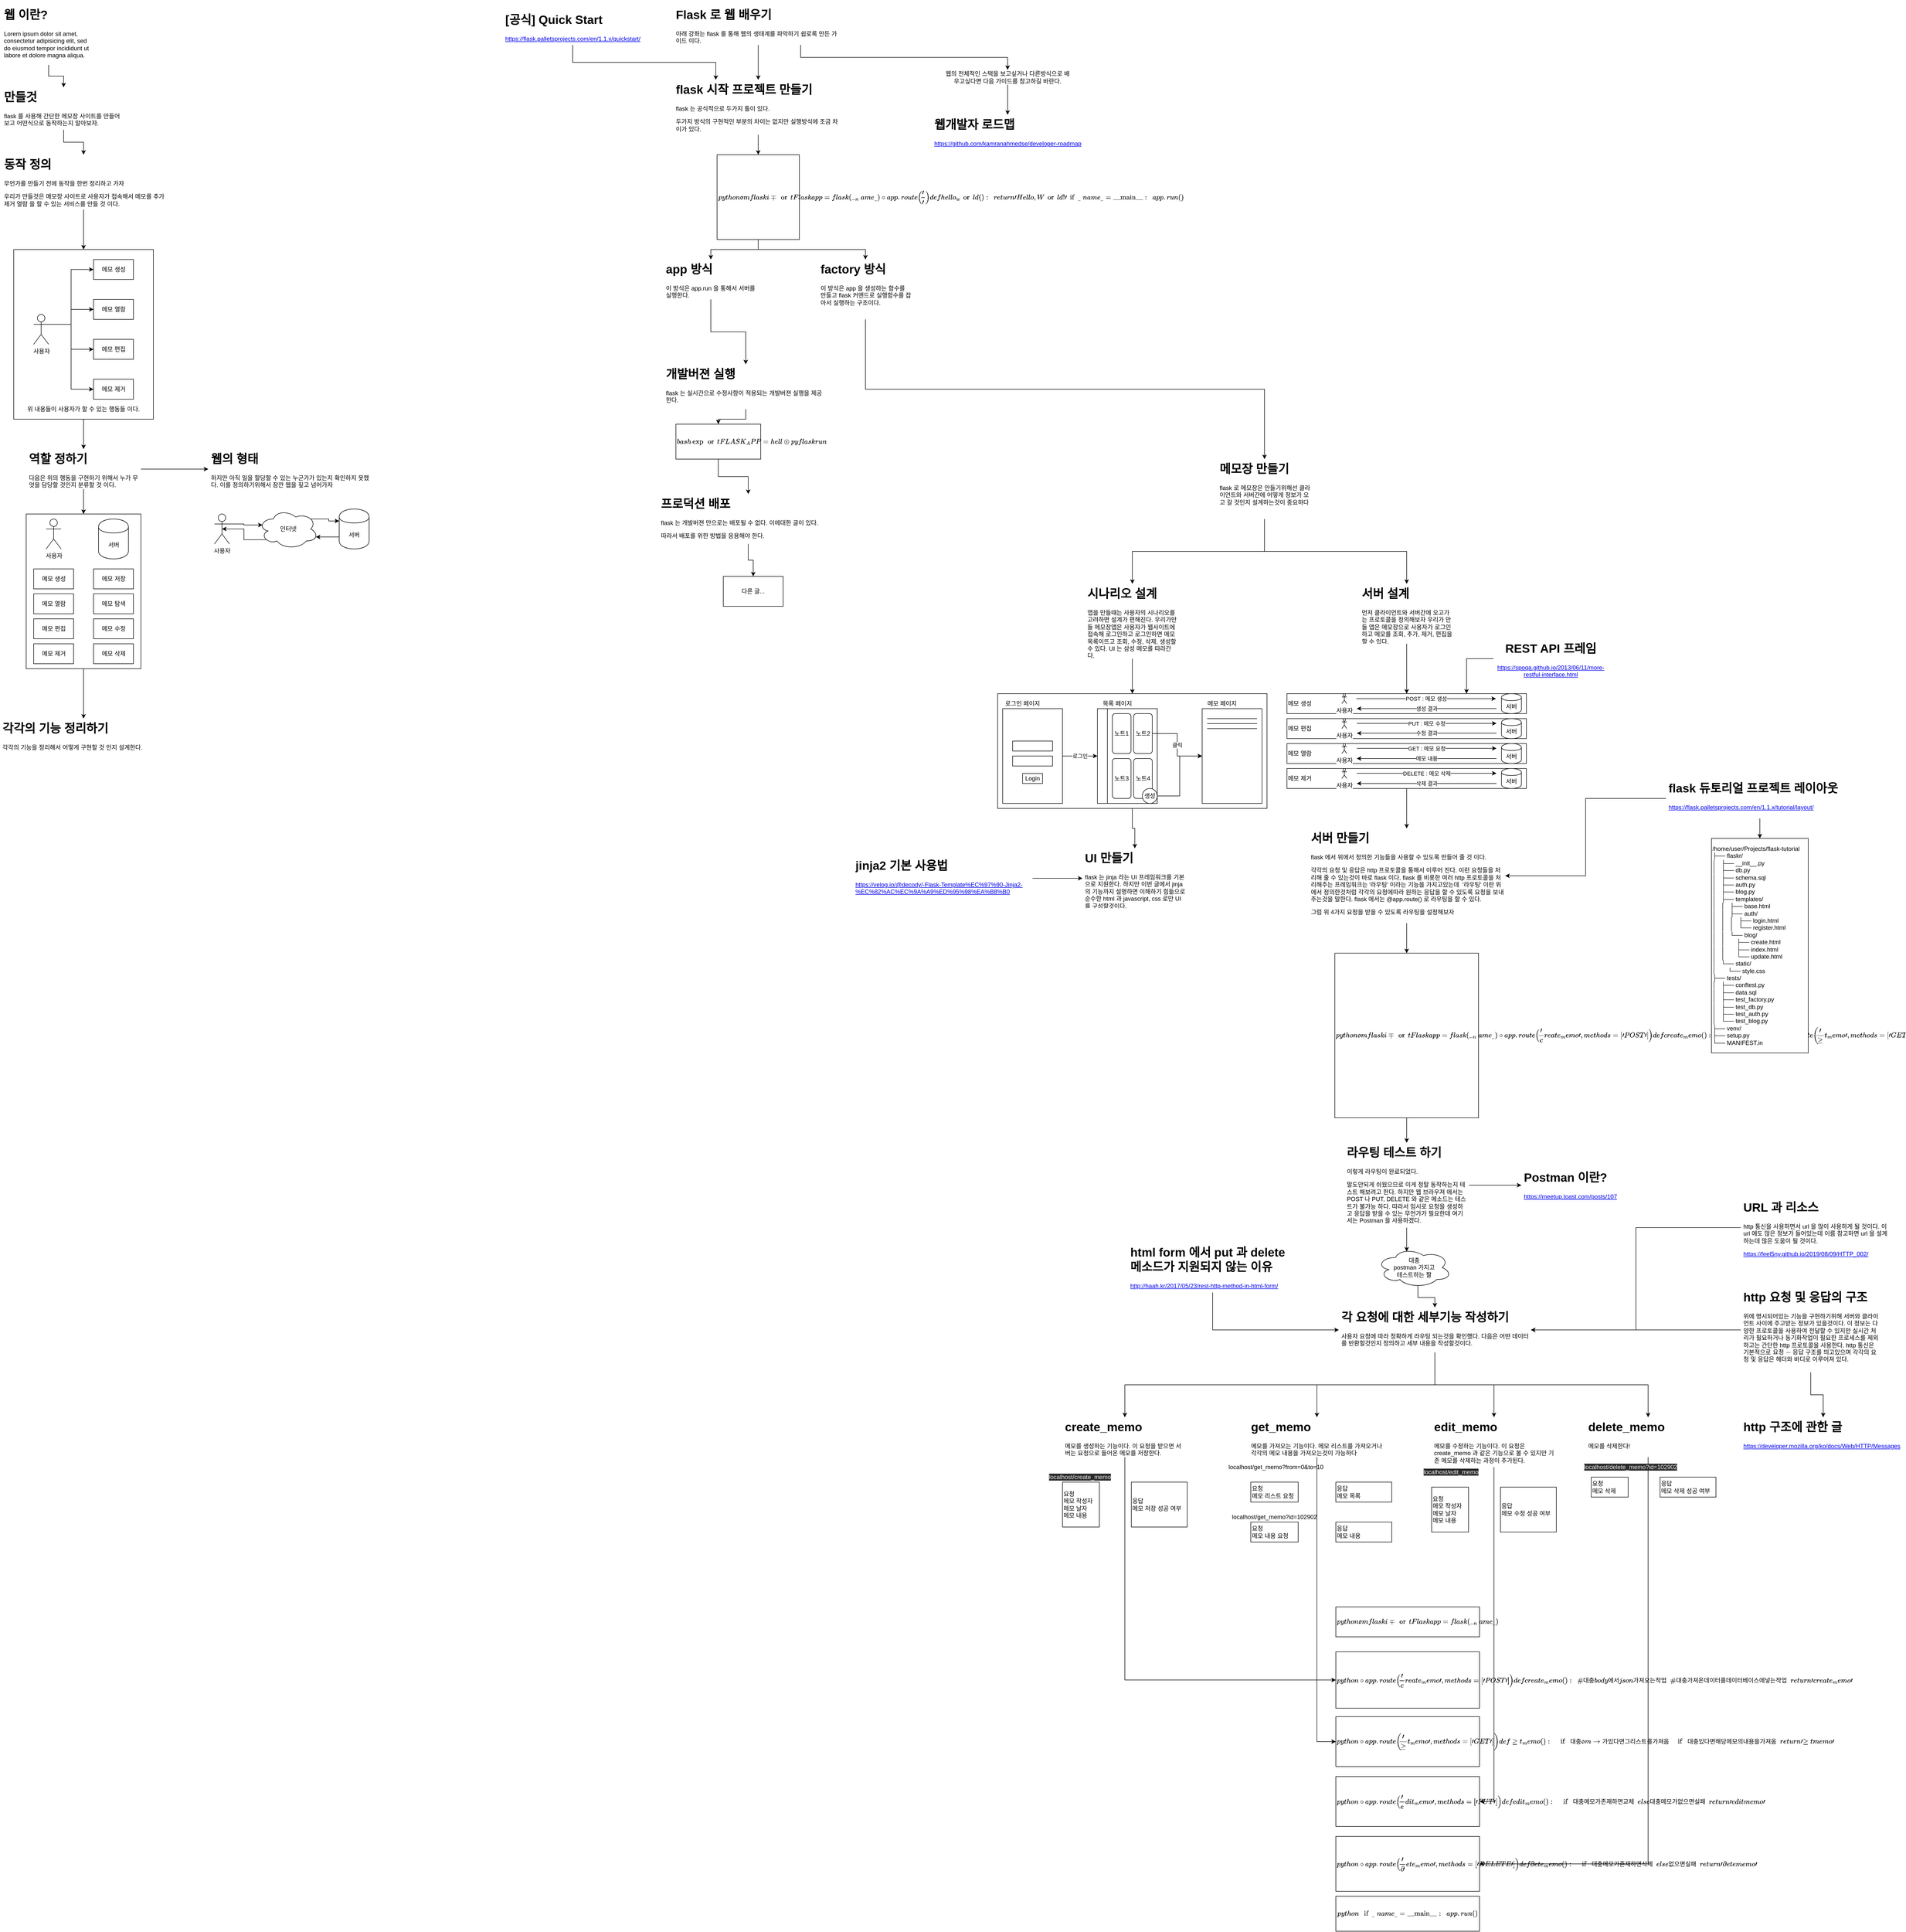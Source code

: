 <mxfile version="13.1.3">
    <diagram id="6hGFLwfOUW9BJ-s0fimq" name="Page-1">
        <mxGraphModel dx="4078" dy="2291" grid="1" gridSize="10" guides="1" tooltips="1" connect="1" arrows="1" fold="1" page="1" pageScale="1" pageWidth="827" pageHeight="1169" math="0" shadow="0">
            <root>
                <mxCell id="0"/>
                <mxCell id="1" parent="0"/>
                <mxCell id="62" style="edgeStyle=orthogonalEdgeStyle;rounded=0;orthogonalLoop=1;jettySize=auto;html=1;exitX=0.5;exitY=1;exitDx=0;exitDy=0;entryX=0.5;entryY=0;entryDx=0;entryDy=0;" parent="1" source="58" target="61" edge="1">
                    <mxGeometry relative="1" as="geometry"/>
                </mxCell>
                <mxCell id="58" value="" style="rounded=0;whiteSpace=wrap;html=1;" parent="1" vertex="1">
                    <mxGeometry x="-697.5" y="1240" width="230" height="310" as="geometry"/>
                </mxCell>
                <mxCell id="26" style="edgeStyle=orthogonalEdgeStyle;rounded=0;orthogonalLoop=1;jettySize=auto;html=1;exitX=0.5;exitY=1;exitDx=0;exitDy=0;entryX=0.5;entryY=0;entryDx=0;entryDy=0;" parent="1" source="22" target="24" edge="1">
                    <mxGeometry relative="1" as="geometry">
                        <mxPoint x="-557.5" y="1090" as="targetPoint"/>
                    </mxGeometry>
                </mxCell>
                <mxCell id="22" value="" style="rounded=0;whiteSpace=wrap;html=1;" parent="1" vertex="1">
                    <mxGeometry x="-722.5" y="710" width="280" height="340" as="geometry"/>
                </mxCell>
                <mxCell id="6" style="edgeStyle=orthogonalEdgeStyle;rounded=0;orthogonalLoop=1;jettySize=auto;html=1;exitX=0.75;exitY=1;exitDx=0;exitDy=0;entryX=0.5;entryY=0;entryDx=0;entryDy=0;" parent="1" source="2" target="4" edge="1">
                    <mxGeometry relative="1" as="geometry"/>
                </mxCell>
                <mxCell id="69" style="edgeStyle=orthogonalEdgeStyle;rounded=0;orthogonalLoop=1;jettySize=auto;html=1;exitX=0.5;exitY=1;exitDx=0;exitDy=0;entryX=0.5;entryY=0;entryDx=0;entryDy=0;" parent="1" source="2" target="64" edge="1">
                    <mxGeometry relative="1" as="geometry"/>
                </mxCell>
                <mxCell id="2" value="&lt;h1&gt;Flask 로 웹 배우기&lt;/h1&gt;&lt;p&gt;아래 강좌는 flask 를 통해 웹의 생태계를 파악하기 쉽로록 만든 가이드 이다.&lt;/p&gt;" style="text;html=1;strokeColor=none;fillColor=none;spacing=5;spacingTop=-20;whiteSpace=wrap;overflow=hidden;rounded=0;" parent="1" vertex="1">
                    <mxGeometry x="600" y="220" width="340" height="80" as="geometry"/>
                </mxCell>
                <mxCell id="5" style="edgeStyle=orthogonalEdgeStyle;rounded=0;orthogonalLoop=1;jettySize=auto;html=1;exitX=0.5;exitY=1;exitDx=0;exitDy=0;entryX=0.5;entryY=0;entryDx=0;entryDy=0;" parent="1" source="4" target="167" edge="1">
                    <mxGeometry relative="1" as="geometry"/>
                </mxCell>
                <mxCell id="4" value="웹의 전체적인 스택을 보고싶거나 다른방식으로 배우고싶다면 다음 가이드를 참고하길 바란다." style="text;html=1;strokeColor=none;fillColor=none;align=center;verticalAlign=middle;whiteSpace=wrap;rounded=0;" parent="1" vertex="1">
                    <mxGeometry x="1140" y="350" width="260" height="30" as="geometry"/>
                </mxCell>
                <mxCell id="63" style="edgeStyle=orthogonalEdgeStyle;rounded=0;orthogonalLoop=1;jettySize=auto;html=1;exitX=0.5;exitY=1;exitDx=0;exitDy=0;entryX=0.5;entryY=0;entryDx=0;entryDy=0;" parent="1" source="7" target="8" edge="1">
                    <mxGeometry relative="1" as="geometry"/>
                </mxCell>
                <mxCell id="7" value="&lt;h1&gt;웹 이란?&lt;/h1&gt;&lt;p&gt;Lorem ipsum dolor sit amet, consectetur adipisicing elit, sed do eiusmod tempor incididunt ut labore et dolore magna aliqua.&lt;/p&gt;" style="text;html=1;strokeColor=none;fillColor=none;spacing=5;spacingTop=-20;whiteSpace=wrap;overflow=hidden;rounded=0;" parent="1" vertex="1">
                    <mxGeometry x="-747.5" y="220" width="190" height="120" as="geometry"/>
                </mxCell>
                <mxCell id="21" style="edgeStyle=orthogonalEdgeStyle;rounded=0;orthogonalLoop=1;jettySize=auto;html=1;exitX=0.5;exitY=1;exitDx=0;exitDy=0;entryX=0.5;entryY=0;entryDx=0;entryDy=0;" parent="1" source="8" target="9" edge="1">
                    <mxGeometry relative="1" as="geometry"/>
                </mxCell>
                <mxCell id="8" value="&lt;h1&gt;만들것&lt;/h1&gt;&lt;p&gt;flask 를 사용해 간단한 메모장 사이트를 만들어보고 어떤식으로 동작하는지 알아보자.&lt;/p&gt;" style="text;html=1;strokeColor=none;fillColor=none;spacing=5;spacingTop=-20;whiteSpace=wrap;overflow=hidden;rounded=0;" parent="1" vertex="1">
                    <mxGeometry x="-747.5" y="385" width="250" height="85" as="geometry"/>
                </mxCell>
                <mxCell id="23" style="edgeStyle=orthogonalEdgeStyle;rounded=0;orthogonalLoop=1;jettySize=auto;html=1;exitX=0.5;exitY=1;exitDx=0;exitDy=0;entryX=0.5;entryY=0;entryDx=0;entryDy=0;" parent="1" source="9" target="22" edge="1">
                    <mxGeometry relative="1" as="geometry"/>
                </mxCell>
                <mxCell id="9" value="&lt;h1&gt;동작 정의&lt;/h1&gt;&lt;p&gt;무언가를 만들기 전에 동작을 한번 정리하고 가자&lt;/p&gt;&lt;p&gt;우리가 만들것은 메모장 사이트로 사용자가 접속해서 메모를 추가 제거 열람 을 할 수 있는 서비스를 만들 것 이다.&lt;/p&gt;" style="text;html=1;strokeColor=none;fillColor=none;spacing=5;spacingTop=-20;whiteSpace=wrap;overflow=hidden;rounded=0;" parent="1" vertex="1">
                    <mxGeometry x="-747.5" y="520" width="330" height="110" as="geometry"/>
                </mxCell>
                <mxCell id="16" style="edgeStyle=orthogonalEdgeStyle;rounded=0;orthogonalLoop=1;jettySize=auto;html=1;exitX=1;exitY=0.333;exitDx=0;exitDy=0;exitPerimeter=0;entryX=0;entryY=0.5;entryDx=0;entryDy=0;" parent="1" source="10" target="12" edge="1">
                    <mxGeometry relative="1" as="geometry"/>
                </mxCell>
                <mxCell id="17" style="edgeStyle=orthogonalEdgeStyle;rounded=0;orthogonalLoop=1;jettySize=auto;html=1;exitX=1;exitY=0.333;exitDx=0;exitDy=0;exitPerimeter=0;entryX=0;entryY=0.5;entryDx=0;entryDy=0;" parent="1" source="10" target="13" edge="1">
                    <mxGeometry relative="1" as="geometry"/>
                </mxCell>
                <mxCell id="18" style="edgeStyle=orthogonalEdgeStyle;rounded=0;orthogonalLoop=1;jettySize=auto;html=1;exitX=1;exitY=0.333;exitDx=0;exitDy=0;exitPerimeter=0;entryX=0;entryY=0.5;entryDx=0;entryDy=0;" parent="1" source="10" target="15" edge="1">
                    <mxGeometry relative="1" as="geometry"/>
                </mxCell>
                <mxCell id="19" style="edgeStyle=orthogonalEdgeStyle;rounded=0;orthogonalLoop=1;jettySize=auto;html=1;exitX=1;exitY=0.333;exitDx=0;exitDy=0;exitPerimeter=0;entryX=0;entryY=0.5;entryDx=0;entryDy=0;" parent="1" source="10" target="14" edge="1">
                    <mxGeometry relative="1" as="geometry"/>
                </mxCell>
                <mxCell id="10" value="&lt;font color=&quot;#000000&quot;&gt;사용자&lt;/font&gt;" style="shape=umlActor;verticalLabelPosition=bottom;labelBackgroundColor=#ffffff;verticalAlign=top;html=1;outlineConnect=0;" parent="1" vertex="1">
                    <mxGeometry x="-682.5" y="840" width="30" height="60" as="geometry"/>
                </mxCell>
                <mxCell id="12" value="메모 생성" style="rounded=0;whiteSpace=wrap;html=1;" parent="1" vertex="1">
                    <mxGeometry x="-562.5" y="730" width="80" height="40" as="geometry"/>
                </mxCell>
                <mxCell id="13" value="메모 열람" style="rounded=0;whiteSpace=wrap;html=1;" parent="1" vertex="1">
                    <mxGeometry x="-562.5" y="810" width="80" height="40" as="geometry"/>
                </mxCell>
                <mxCell id="14" value="메모 제거" style="rounded=0;whiteSpace=wrap;html=1;" parent="1" vertex="1">
                    <mxGeometry x="-562.5" y="970" width="80" height="40" as="geometry"/>
                </mxCell>
                <mxCell id="15" value="메모 편집" style="rounded=0;whiteSpace=wrap;html=1;" parent="1" vertex="1">
                    <mxGeometry x="-562.5" y="890" width="80" height="40" as="geometry"/>
                </mxCell>
                <mxCell id="20" value="위 내용들이 사용자가 할 수 있는 행동들 이다." style="text;html=1;strokeColor=none;fillColor=none;align=center;verticalAlign=middle;whiteSpace=wrap;rounded=0;" parent="1" vertex="1">
                    <mxGeometry x="-705" y="1020" width="245" height="20" as="geometry"/>
                </mxCell>
                <mxCell id="44" style="edgeStyle=orthogonalEdgeStyle;rounded=0;orthogonalLoop=1;jettySize=auto;html=1;exitX=1;exitY=0.5;exitDx=0;exitDy=0;entryX=0;entryY=0.5;entryDx=0;entryDy=0;" parent="1" source="24" target="43" edge="1">
                    <mxGeometry relative="1" as="geometry"/>
                </mxCell>
                <mxCell id="59" style="edgeStyle=orthogonalEdgeStyle;rounded=0;orthogonalLoop=1;jettySize=auto;html=1;exitX=0.5;exitY=1;exitDx=0;exitDy=0;entryX=0.5;entryY=0;entryDx=0;entryDy=0;" parent="1" source="24" target="58" edge="1">
                    <mxGeometry relative="1" as="geometry"/>
                </mxCell>
                <mxCell id="24" value="&lt;h1&gt;역할 정하기&lt;/h1&gt;&lt;p&gt;다음은 위의 행동을 구현하기 위해서 누가 무엇을 담당할 것인지 분류할 것 이다.&lt;/p&gt;" style="text;html=1;strokeColor=none;fillColor=none;spacing=5;spacingTop=-20;whiteSpace=wrap;overflow=hidden;rounded=0;" parent="1" vertex="1">
                    <mxGeometry x="-697.5" y="1110" width="230" height="80" as="geometry"/>
                </mxCell>
                <mxCell id="37" value="&lt;font color=&quot;#000000&quot;&gt;사용자&lt;/font&gt;" style="shape=umlActor;verticalLabelPosition=bottom;labelBackgroundColor=#ffffff;verticalAlign=top;html=1;outlineConnect=0;" parent="1" vertex="1">
                    <mxGeometry x="-657.5" y="1250" width="30" height="60" as="geometry"/>
                </mxCell>
                <mxCell id="38" value="메모 생성" style="rounded=0;whiteSpace=wrap;html=1;" parent="1" vertex="1">
                    <mxGeometry x="-682.5" y="1350" width="80" height="40" as="geometry"/>
                </mxCell>
                <mxCell id="39" value="메모 열람" style="rounded=0;whiteSpace=wrap;html=1;" parent="1" vertex="1">
                    <mxGeometry x="-682.5" y="1400" width="80" height="40" as="geometry"/>
                </mxCell>
                <mxCell id="40" value="메모 제거" style="rounded=0;whiteSpace=wrap;html=1;" parent="1" vertex="1">
                    <mxGeometry x="-682.5" y="1500" width="80" height="40" as="geometry"/>
                </mxCell>
                <mxCell id="41" value="메모 편집" style="rounded=0;whiteSpace=wrap;html=1;" parent="1" vertex="1">
                    <mxGeometry x="-682.5" y="1450" width="80" height="40" as="geometry"/>
                </mxCell>
                <mxCell id="43" value="&lt;h1&gt;웹의 형태&lt;/h1&gt;&lt;p&gt;하지만 아직 일을 할당할 수 있는 누군가가 있는지 확인하지 못했다. 이를 정의하기위해서 잠깐 웹을 짚고 넘어가자&lt;br&gt;&lt;/p&gt;" style="text;html=1;strokeColor=none;fillColor=none;spacing=5;spacingTop=-20;whiteSpace=wrap;overflow=hidden;rounded=0;" parent="1" vertex="1">
                    <mxGeometry x="-332.5" y="1110" width="335" height="80" as="geometry"/>
                </mxCell>
                <mxCell id="49" style="edgeStyle=orthogonalEdgeStyle;rounded=0;orthogonalLoop=1;jettySize=auto;html=1;exitX=1;exitY=0.333;exitDx=0;exitDy=0;exitPerimeter=0;entryX=0.07;entryY=0.4;entryDx=0;entryDy=0;entryPerimeter=0;" parent="1" source="46" target="47" edge="1">
                    <mxGeometry relative="1" as="geometry"/>
                </mxCell>
                <mxCell id="46" value="&lt;font color=&quot;#000000&quot;&gt;사용자&lt;/font&gt;" style="shape=umlActor;verticalLabelPosition=bottom;labelBackgroundColor=#ffffff;verticalAlign=top;html=1;outlineConnect=0;" parent="1" vertex="1">
                    <mxGeometry x="-320" y="1240" width="30" height="60" as="geometry"/>
                </mxCell>
                <mxCell id="50" style="edgeStyle=orthogonalEdgeStyle;rounded=0;orthogonalLoop=1;jettySize=auto;html=1;exitX=0.13;exitY=0.77;exitDx=0;exitDy=0;exitPerimeter=0;entryX=0.5;entryY=0.5;entryDx=0;entryDy=0;entryPerimeter=0;" parent="1" source="47" target="46" edge="1">
                    <mxGeometry relative="1" as="geometry"/>
                </mxCell>
                <mxCell id="51" style="edgeStyle=orthogonalEdgeStyle;rounded=0;orthogonalLoop=1;jettySize=auto;html=1;exitX=0.88;exitY=0.25;exitDx=0;exitDy=0;exitPerimeter=0;entryX=0;entryY=0.3;entryDx=0;entryDy=0;" parent="1" source="47" target="48" edge="1">
                    <mxGeometry relative="1" as="geometry"/>
                </mxCell>
                <mxCell id="47" value="인터넷" style="ellipse;shape=cloud;whiteSpace=wrap;html=1;" parent="1" vertex="1">
                    <mxGeometry x="-232" y="1230" width="120" height="80" as="geometry"/>
                </mxCell>
                <mxCell id="52" style="edgeStyle=orthogonalEdgeStyle;rounded=0;orthogonalLoop=1;jettySize=auto;html=1;exitX=0;exitY=0.7;exitDx=0;exitDy=0;entryX=0.96;entryY=0.7;entryDx=0;entryDy=0;entryPerimeter=0;" parent="1" source="48" target="47" edge="1">
                    <mxGeometry relative="1" as="geometry"/>
                </mxCell>
                <mxCell id="48" value="서버" style="shape=cylinder;whiteSpace=wrap;html=1;boundedLbl=1;backgroundOutline=1;" parent="1" vertex="1">
                    <mxGeometry x="-70" y="1230" width="60" height="80" as="geometry"/>
                </mxCell>
                <mxCell id="53" value="서버" style="shape=cylinder;whiteSpace=wrap;html=1;boundedLbl=1;backgroundOutline=1;" parent="1" vertex="1">
                    <mxGeometry x="-552.5" y="1250" width="60" height="80" as="geometry"/>
                </mxCell>
                <mxCell id="54" value="메모 저장" style="rounded=0;whiteSpace=wrap;html=1;" parent="1" vertex="1">
                    <mxGeometry x="-562.5" y="1350" width="80" height="40" as="geometry"/>
                </mxCell>
                <mxCell id="55" value="메모 탐색" style="rounded=0;whiteSpace=wrap;html=1;" parent="1" vertex="1">
                    <mxGeometry x="-562.5" y="1400" width="80" height="40" as="geometry"/>
                </mxCell>
                <mxCell id="56" value="메모 삭제" style="rounded=0;whiteSpace=wrap;html=1;" parent="1" vertex="1">
                    <mxGeometry x="-562.5" y="1500" width="80" height="40" as="geometry"/>
                </mxCell>
                <mxCell id="57" value="메모 수정" style="rounded=0;whiteSpace=wrap;html=1;" parent="1" vertex="1">
                    <mxGeometry x="-562.5" y="1450" width="80" height="40" as="geometry"/>
                </mxCell>
                <mxCell id="61" value="&lt;h1&gt;각각의 기능 정리하기&lt;/h1&gt;&lt;p&gt;각각의 기능을 정리해서 어떻게 구현할 것 인지 설계한다.&lt;/p&gt;" style="text;html=1;strokeColor=none;fillColor=none;spacing=5;spacingTop=-20;whiteSpace=wrap;overflow=hidden;rounded=0;" parent="1" vertex="1">
                    <mxGeometry x="-750" y="1650" width="335" height="70" as="geometry"/>
                </mxCell>
                <mxCell id="67" style="edgeStyle=orthogonalEdgeStyle;rounded=0;orthogonalLoop=1;jettySize=auto;html=1;exitX=0.5;exitY=1;exitDx=0;exitDy=0;entryX=0.5;entryY=0;entryDx=0;entryDy=0;" parent="1" source="240" target="66" edge="1">
                    <mxGeometry relative="1" as="geometry">
                        <mxPoint x="695" y="550" as="targetPoint"/>
                    </mxGeometry>
                </mxCell>
                <mxCell id="68" style="edgeStyle=orthogonalEdgeStyle;rounded=0;orthogonalLoop=1;jettySize=auto;html=1;exitX=0.5;exitY=1;exitDx=0;exitDy=0;entryX=0.5;entryY=0;entryDx=0;entryDy=0;" parent="1" source="240" target="65" edge="1">
                    <mxGeometry relative="1" as="geometry"/>
                </mxCell>
                <mxCell id="64" value="&lt;h1&gt;flask 시작 프로젝트 만들기&lt;/h1&gt;&lt;p&gt;flask 는 공식적으로 두가지 틀이 있다.&lt;/p&gt;&lt;p&gt;두가지 방식의 구현적인 부분의 차이는 없지만 실행방식에 조금 차이가 있다.&lt;/p&gt;" style="text;html=1;strokeColor=none;fillColor=none;spacing=5;spacingTop=-20;whiteSpace=wrap;overflow=hidden;rounded=0;" parent="1" vertex="1">
                    <mxGeometry x="600" y="370" width="340" height="110" as="geometry"/>
                </mxCell>
                <mxCell id="239" style="edgeStyle=orthogonalEdgeStyle;rounded=0;orthogonalLoop=1;jettySize=auto;html=1;exitX=0.5;exitY=1;exitDx=0;exitDy=0;entryX=0.5;entryY=0;entryDx=0;entryDy=0;" edge="1" parent="1" source="65" target="85">
                    <mxGeometry relative="1" as="geometry"/>
                </mxCell>
                <mxCell id="65" value="&lt;h1&gt;factory 방식&lt;/h1&gt;&lt;p&gt;이 방식은 app 을 생성하는 함수를 만들고 flask 커맨드로 실행함수를 잡아서 실행하는 구조이다.&lt;/p&gt;" style="text;html=1;strokeColor=none;fillColor=none;spacing=5;spacingTop=-20;whiteSpace=wrap;overflow=hidden;rounded=0;" parent="1" vertex="1">
                    <mxGeometry x="890" y="730" width="190" height="120" as="geometry"/>
                </mxCell>
                <mxCell id="72" style="edgeStyle=orthogonalEdgeStyle;rounded=0;orthogonalLoop=1;jettySize=auto;html=1;exitX=0.5;exitY=1;exitDx=0;exitDy=0;entryX=0.5;entryY=0;entryDx=0;entryDy=0;" parent="1" source="64" target="240" edge="1">
                    <mxGeometry relative="1" as="geometry">
                        <mxPoint x="687.5" y="690.0" as="targetPoint"/>
                    </mxGeometry>
                </mxCell>
                <mxCell id="66" value="&lt;h1&gt;app 방식&lt;/h1&gt;&lt;p&gt;이 방식은 app.run 을 통해서 서버를 실행한다.&lt;/p&gt;" style="text;html=1;strokeColor=none;fillColor=none;spacing=5;spacingTop=-20;whiteSpace=wrap;overflow=hidden;rounded=0;" parent="1" vertex="1">
                    <mxGeometry x="580" y="730" width="190" height="80" as="geometry"/>
                </mxCell>
                <mxCell id="79" style="edgeStyle=orthogonalEdgeStyle;rounded=0;orthogonalLoop=1;jettySize=auto;html=1;exitX=0.5;exitY=1;exitDx=0;exitDy=0;entryX=0.5;entryY=0;entryDx=0;entryDy=0;" parent="1" source="66" target="73" edge="1">
                    <mxGeometry relative="1" as="geometry">
                        <mxPoint x="687.5" y="860" as="sourcePoint"/>
                    </mxGeometry>
                </mxCell>
                <mxCell id="80" style="edgeStyle=orthogonalEdgeStyle;rounded=0;orthogonalLoop=1;jettySize=auto;html=1;exitX=0.5;exitY=1;exitDx=0;exitDy=0;entryX=0.5;entryY=0;entryDx=0;entryDy=0;" parent="1" source="73" target="78" edge="1">
                    <mxGeometry relative="1" as="geometry"/>
                </mxCell>
                <mxCell id="73" value="&lt;h1&gt;개발버젼 실행&lt;/h1&gt;&lt;p&gt;flask 는 실시간으로 수정사항이 적용되는 개발버젼 실행을 제공한다.&lt;/p&gt;" style="text;html=1;strokeColor=none;fillColor=none;spacing=5;spacingTop=-20;whiteSpace=wrap;overflow=hidden;rounded=0;align=left;" parent="1" vertex="1">
                    <mxGeometry x="580" y="940" width="330" height="90" as="geometry"/>
                </mxCell>
                <mxCell id="83" value="" style="edgeStyle=orthogonalEdgeStyle;rounded=0;orthogonalLoop=1;jettySize=auto;html=1;entryX=0.5;entryY=0;entryDx=0;entryDy=0;" parent="1" source="74" target="84" edge="1">
                    <mxGeometry relative="1" as="geometry">
                        <mxPoint x="760" y="1360" as="targetPoint"/>
                    </mxGeometry>
                </mxCell>
                <mxCell id="74" value="&lt;h1&gt;프로덕션 배포&lt;/h1&gt;&lt;p&gt;flask 는 개발버젼 만으로는 배포될 수 없다. 이에대한 글이 있다.&lt;/p&gt;&lt;p&gt;따라서 배포를 위한 방법을 응용해야 한다.&lt;/p&gt;" style="text;html=1;strokeColor=none;fillColor=none;spacing=5;spacingTop=-20;whiteSpace=wrap;overflow=hidden;rounded=0;align=left;" parent="1" vertex="1">
                    <mxGeometry x="570" y="1200" width="360" height="100" as="geometry"/>
                </mxCell>
                <mxCell id="81" style="edgeStyle=orthogonalEdgeStyle;rounded=0;orthogonalLoop=1;jettySize=auto;html=1;exitX=0.5;exitY=1;exitDx=0;exitDy=0;entryX=0.5;entryY=0;entryDx=0;entryDy=0;" parent="1" source="78" target="74" edge="1">
                    <mxGeometry relative="1" as="geometry"/>
                </mxCell>
                <mxCell id="78" value="```bash&lt;br&gt;export FLASK_APP=hello.py&lt;br&gt;flask run&lt;br&gt;```" style="rounded=0;whiteSpace=wrap;html=1;align=left;" parent="1" vertex="1">
                    <mxGeometry x="605" y="1060" width="170" height="70" as="geometry"/>
                </mxCell>
                <mxCell id="84" value="다른 글..." style="rounded=0;whiteSpace=wrap;html=1;align=center;" parent="1" vertex="1">
                    <mxGeometry x="700" y="1365" width="120" height="60" as="geometry"/>
                </mxCell>
                <mxCell id="159" style="edgeStyle=orthogonalEdgeStyle;rounded=0;orthogonalLoop=1;jettySize=auto;html=1;exitX=0.5;exitY=1;exitDx=0;exitDy=0;entryX=0.5;entryY=0;entryDx=0;entryDy=0;" parent="1" source="85" target="87" edge="1">
                    <mxGeometry relative="1" as="geometry"/>
                </mxCell>
                <mxCell id="160" style="edgeStyle=orthogonalEdgeStyle;rounded=0;orthogonalLoop=1;jettySize=auto;html=1;exitX=0.5;exitY=1;exitDx=0;exitDy=0;entryX=0.5;entryY=0;entryDx=0;entryDy=0;" parent="1" source="85" target="86" edge="1">
                    <mxGeometry relative="1" as="geometry"/>
                </mxCell>
                <mxCell id="85" value="&lt;h1&gt;메모장 만들기&lt;/h1&gt;&lt;p&gt;flask 로 메모장은 만들기위해선 클라이언트와 서버간에 어떻게 정보가 오고 갈 것인지 설계하는것이 중요하다&lt;/p&gt;" style="text;html=1;strokeColor=none;fillColor=none;spacing=5;spacingTop=-20;whiteSpace=wrap;overflow=hidden;rounded=0;align=left;" parent="1" vertex="1">
                    <mxGeometry x="1690" y="1130" width="190" height="120" as="geometry"/>
                </mxCell>
                <mxCell id="158" style="edgeStyle=orthogonalEdgeStyle;rounded=0;orthogonalLoop=1;jettySize=auto;html=1;exitX=0.5;exitY=1;exitDx=0;exitDy=0;entryX=0.5;entryY=0;entryDx=0;entryDy=0;" parent="1" source="86" target="124" edge="1">
                    <mxGeometry relative="1" as="geometry"/>
                </mxCell>
                <mxCell id="86" value="&lt;h1&gt;서버 설계&lt;/h1&gt;&lt;p&gt;먼저 클라이언트와 서버간에 오고가는 프로토콜을 정의해보자 우리가 만들 앱은 메모장으로 사용자가 로그인하고 메모를 조회, 추가, 제거, 편집을 할 수 있다.&lt;/p&gt;" style="text;html=1;strokeColor=none;fillColor=none;spacing=5;spacingTop=-20;whiteSpace=wrap;overflow=hidden;rounded=0;align=left;" parent="1" vertex="1">
                    <mxGeometry x="1975" y="1380" width="190" height="120" as="geometry"/>
                </mxCell>
                <mxCell id="123" style="edgeStyle=orthogonalEdgeStyle;rounded=0;orthogonalLoop=1;jettySize=auto;html=1;exitX=0.5;exitY=1;exitDx=0;exitDy=0;entryX=0.5;entryY=0;entryDx=0;entryDy=0;" parent="1" source="87" target="121" edge="1">
                    <mxGeometry relative="1" as="geometry"/>
                </mxCell>
                <mxCell id="87" value="&lt;h1&gt;시나리오 설계&lt;/h1&gt;&lt;p&gt;앱을 만들때는 사용자의 시나리오를 고려하면 설계가 편해진다. 우리가만들 메모장앱은 사용자가 웹사이트에 접속해 로그인하고 로그인하면 메모 목록이뜨고 조회, 수정, 삭제, 생성할 수 있다. UI 는 삼성 메모를 따라간다.&lt;/p&gt;" style="text;html=1;strokeColor=none;fillColor=none;spacing=5;spacingTop=-20;whiteSpace=wrap;overflow=hidden;rounded=0;align=left;" parent="1" vertex="1">
                    <mxGeometry x="1425" y="1380" width="190" height="150" as="geometry"/>
                </mxCell>
                <mxCell id="122" value="" style="group" parent="1" vertex="1" connectable="0">
                    <mxGeometry x="1250" y="1600" width="540" height="230" as="geometry"/>
                </mxCell>
                <mxCell id="121" value="" style="rounded=0;whiteSpace=wrap;html=1;align=left;" parent="122" vertex="1">
                    <mxGeometry width="540" height="230" as="geometry"/>
                </mxCell>
                <mxCell id="88" value="" style="rounded=0;whiteSpace=wrap;html=1;align=left;" parent="122" vertex="1">
                    <mxGeometry x="10" y="30" width="120" height="190" as="geometry"/>
                </mxCell>
                <mxCell id="89" value="" style="rounded=0;whiteSpace=wrap;html=1;align=left;" parent="122" vertex="1">
                    <mxGeometry x="30" y="95" width="80" height="20" as="geometry"/>
                </mxCell>
                <mxCell id="92" value="" style="rounded=0;whiteSpace=wrap;html=1;align=left;" parent="122" vertex="1">
                    <mxGeometry x="30" y="125" width="80" height="20" as="geometry"/>
                </mxCell>
                <mxCell id="93" value="로그인 페이지" style="text;html=1;strokeColor=none;fillColor=none;align=center;verticalAlign=middle;whiteSpace=wrap;rounded=0;" parent="122" vertex="1">
                    <mxGeometry x="10" y="10" width="80" height="20" as="geometry"/>
                </mxCell>
                <mxCell id="94" value="Login" style="rounded=0;whiteSpace=wrap;html=1;align=center;" parent="122" vertex="1">
                    <mxGeometry x="50" y="160" width="40" height="20" as="geometry"/>
                </mxCell>
                <mxCell id="95" value="" style="rounded=0;whiteSpace=wrap;html=1;align=left;" parent="122" vertex="1">
                    <mxGeometry x="200" y="30" width="120" height="190" as="geometry"/>
                </mxCell>
                <mxCell id="100" value="로그인" style="edgeStyle=orthogonalEdgeStyle;rounded=0;orthogonalLoop=1;jettySize=auto;html=1;exitX=1;exitY=0.5;exitDx=0;exitDy=0;entryX=0;entryY=0.5;entryDx=0;entryDy=0;" parent="122" source="88" target="95" edge="1">
                    <mxGeometry relative="1" as="geometry"/>
                </mxCell>
                <mxCell id="98" value="목록 페이지" style="text;html=1;strokeColor=none;fillColor=none;align=center;verticalAlign=middle;whiteSpace=wrap;rounded=0;" parent="122" vertex="1">
                    <mxGeometry x="200" y="10" width="80" height="20" as="geometry"/>
                </mxCell>
                <mxCell id="105" value="" style="rounded=0;whiteSpace=wrap;html=1;align=left;" parent="122" vertex="1">
                    <mxGeometry x="200" y="30" width="20" height="190" as="geometry"/>
                </mxCell>
                <mxCell id="101" value="노트1&lt;span style=&quot;color: rgba(0 , 0 , 0 , 0) ; font-family: monospace ; font-size: 0px&quot;&gt;%3CmxGraphModel%3E%3Croot%3E%3CmxCell%20id%3D%220%22%2F%3E%3CmxCell%20id%3D%221%22%20parent%3D%220%22%2F%3E%3CmxCell%20id%3D%222%22%20value%3D%22%22%20style%3D%22rounded%3D0%3BwhiteSpace%3Dwrap%3Bhtml%3D1%3Balign%3Dleft%3B%22%20vertex%3D%221%22%20parent%3D%221%22%3E%3CmxGeometry%20x%3D%22850%22%20y%3D%221510%22%20width%3D%22120%22%20height%3D%22190%22%20as%3D%22geometry%22%2F%3E%3C%2FmxCell%3E%3CmxCell%20id%3D%223%22%20value%3D%22%22%20style%3D%22rounded%3D0%3BwhiteSpace%3Dwrap%3Bhtml%3D1%3Balign%3Dleft%3B%22%20vertex%3D%221%22%20parent%3D%221%22%3E%3CmxGeometry%20x%3D%22870%22%20y%3D%221575%22%20width%3D%2280%22%20height%3D%2220%22%20as%3D%22geometry%22%2F%3E%3C%2FmxCell%3E%3CmxCell%20id%3D%224%22%20value%3D%22%22%20style%3D%22rounded%3D0%3BwhiteSpace%3Dwrap%3Bhtml%3D1%3Balign%3Dleft%3B%22%20vertex%3D%221%22%20parent%3D%221%22%3E%3CmxGeometry%20x%3D%22870%22%20y%3D%221605%22%20width%3D%2280%22%20height%3D%2220%22%20as%3D%22geometry%22%2F%3E%3C%2FmxCell%3E%3CmxCell%20id%3D%225%22%20value%3D%22%EB%A1%9C%EA%B7%B8%EC%9D%B8%20%ED%8E%98%EC%9D%B4%EC%A7%80%22%20style%3D%22text%3Bhtml%3D1%3BstrokeColor%3Dnone%3BfillColor%3Dnone%3Balign%3Dcenter%3BverticalAlign%3Dmiddle%3BwhiteSpace%3Dwrap%3Brounded%3D0%3B%22%20vertex%3D%221%22%20parent%3D%221%22%3E%3CmxGeometry%20x%3D%22850%22%20y%3D%221490%22%20width%3D%2280%22%20height%3D%2220%22%20as%3D%22geometry%22%2F%3E%3C%2FmxCell%3E%3CmxCell%20id%3D%226%22%20value%3D%22Login%22%20style%3D%22rounded%3D0%3BwhiteSpace%3Dwrap%3Bhtml%3D1%3Balign%3Dcenter%3B%22%20vertex%3D%221%22%20parent%3D%221%22%3E%3CmxGeometry%20x%3D%22890%22%20y%3D%221640%22%20width%3D%2240%22%20height%3D%2220%22%20as%3D%22geometry%22%2F%3E%3C%2FmxCell%3E%3C%2Froot%3E%3C%2FmxGraphModel%3E&lt;/span&gt;" style="rounded=1;whiteSpace=wrap;html=1;align=center;" parent="122" vertex="1">
                    <mxGeometry x="230" y="40" width="37.333" height="80" as="geometry"/>
                </mxCell>
                <mxCell id="102" value="노트2&lt;span style=&quot;color: rgba(0 , 0 , 0 , 0) ; font-family: monospace ; font-size: 0px&quot;&gt;%3CmxGraphModel%3E%3Croot%3E%3CmxCell%20id%3D%220%22%2F%3E%3CmxCell%20id%3D%221%22%20parent%3D%220%22%2F%3E%3CmxCell%20id%3D%222%22%20value%3D%22%22%20style%3D%22rounded%3D0%3BwhiteSpace%3Dwrap%3Bhtml%3D1%3Balign%3Dleft%3B%22%20vertex%3D%221%22%20parent%3D%221%22%3E%3CmxGeometry%20x%3D%22850%22%20y%3D%221510%22%20width%3D%22120%22%20height%3D%22190%22%20as%3D%22geometry%22%2F%3E%3C%2FmxCell%3E%3CmxCell%20id%3D%223%22%20value%3D%22%22%20style%3D%22rounded%3D0%3BwhiteSpace%3Dwrap%3Bhtml%3D1%3Balign%3Dleft%3B%22%20vertex%3D%221%22%20parent%3D%221%22%3E%3CmxGeometry%20x%3D%22870%22%20y%3D%221575%22%20width%3D%2280%22%20height%3D%2220%22%20as%3D%22geometry%22%2F%3E%3C%2FmxCell%3E%3CmxCell%20id%3D%224%22%20value%3D%22%22%20style%3D%22rounded%3D0%3BwhiteSpace%3Dwrap%3Bhtml%3D1%3Balign%3Dleft%3B%22%20vertex%3D%221%22%20parent%3D%221%22%3E%3CmxGeometry%20x%3D%22870%22%20y%3D%221605%22%20width%3D%2280%22%20height%3D%2220%22%20as%3D%22geometry%22%2F%3E%3C%2FmxCell%3E%3CmxCell%20id%3D%225%22%20value%3D%22%EB%A1%9C%EA%B7%B8%EC%9D%B8%20%ED%8E%98%EC%9D%B4%EC%A7%80%22%20style%3D%22text%3Bhtml%3D1%3BstrokeColor%3Dnone%3BfillColor%3Dnone%3Balign%3Dcenter%3BverticalAlign%3Dmiddle%3BwhiteSpace%3Dwrap%3Brounded%3D0%3B%22%20vertex%3D%221%22%20parent%3D%221%22%3E%3CmxGeometry%20x%3D%22850%22%20y%3D%221490%22%20width%3D%2280%22%20height%3D%2220%22%20as%3D%22geometry%22%2F%3E%3C%2FmxCell%3E%3CmxCell%20id%3D%226%22%20value%3D%22Login%22%20style%3D%22rounded%3D0%3BwhiteSpace%3Dwrap%3Bhtml%3D1%3Balign%3Dcenter%3B%22%20vertex%3D%221%22%20parent%3D%221%22%3E%3CmxGeometry%20x%3D%22890%22%20y%3D%221640%22%20width%3D%2240%22%20height%3D%2220%22%20as%3D%22geometry%22%2F%3E%3C%2FmxCell%3E%3C%2Froot%3E%3C%2FmxGraphModel%32&lt;/span&gt;" style="rounded=1;whiteSpace=wrap;html=1;align=center;" parent="122" vertex="1">
                    <mxGeometry x="272.667" y="40" width="37.333" height="80" as="geometry"/>
                </mxCell>
                <mxCell id="103" value="노트3&lt;span style=&quot;color: rgba(0 , 0 , 0 , 0) ; font-family: monospace ; font-size: 0px&quot;&gt;%3CmxGraphModel%3E%3Croot%3E%3CmxCell%20id%3D%220%22%2F%3E%3CmxCell%20id%3D%221%22%20parent%3D%220%22%2F%3E%3CmxCell%20id%3D%222%22%20value%3D%22%22%20style%3D%22rounded%3D0%3BwhiteSpace%3Dwrap%3Bhtml%3D1%3Balign%3Dleft%3B%22%20vertex%3D%221%22%20parent%3D%221%22%3E%3CmxGeometry%20x%3D%22850%22%20y%3D%221510%22%20width%3D%22120%22%20height%3D%22190%22%20as%3D%22geometry%22%2F%3E%3C%2FmxCell%3E%3CmxCell%20id%3D%223%22%20value%3D%22%22%20style%3D%22rounded%3D0%3BwhiteSpace%3Dwrap%3Bhtml%3D1%3Balign%3Dleft%3B%22%20vertex%3D%221%22%20parent%3D%221%22%3E%3CmxGeometry%20x%3D%22870%22%20y%3D%221575%22%20width%3D%2280%22%20height%3D%2220%22%20as%3D%22geometry%22%2F%3E%3C%2FmxCell%3E%3CmxCell%20id%3D%224%22%20value%3D%22%22%20style%3D%22rounded%3D0%3BwhiteSpace%3Dwrap%3Bhtml%3D1%3Balign%3Dleft%3B%22%20vertex%3D%221%22%20parent%3D%221%22%3E%3CmxGeometry%20x%3D%22870%22%20y%3D%221605%22%20width%3D%2280%22%20height%3D%2220%22%20as%3D%22geometry%22%2F%3E%3C%2FmxCell%3E%3CmxCell%20id%3D%225%22%20value%3D%22%EB%A1%9C%EA%B7%B8%EC%9D%B8%20%ED%8E%98%EC%9D%B4%EC%A7%80%22%20style%3D%22text%3Bhtml%3D1%3BstrokeColor%3Dnone%3BfillColor%3Dnone%3Balign%3Dcenter%3BverticalAlign%3Dmiddle%3BwhiteSpace%3Dwrap%3Brounded%3D0%3B%22%20vertex%3D%221%22%20parent%3D%221%22%3E%3CmxGeometry%20x%3D%22850%22%20y%3D%221490%22%20width%3D%2280%22%20height%3D%2220%22%20as%3D%22geometry%22%2F%3E%3C%2FmxCell%3E%3CmxCell%20id%3D%226%22%20value%3D%22Login%22%20style%3D%22rounded%3D0%3BwhiteSpace%3Dwrap%3Bhtml%3D1%3Balign%3Dcenter%3B%22%20vertex%3D%221%22%20parent%3D%221%22%3E%3CmxGeometry%20x%3D%22890%22%20y%3D%221640%22%20width%3D%2240%22%20height%3D%2220%22%20as%3D%22geometry%22%2F%3E%3C%2FmxCell%3E%3C%2Froot%3E%3C%2FmxGraphModel%3E&lt;/span&gt;" style="rounded=1;whiteSpace=wrap;html=1;align=center;" parent="122" vertex="1">
                    <mxGeometry x="230" y="130" width="37.333" height="80" as="geometry"/>
                </mxCell>
                <mxCell id="104" value="노트4&lt;span style=&quot;color: rgba(0 , 0 , 0 , 0) ; font-family: monospace ; font-size: 0px&quot;&gt;%3CmxGraphModel%3E%3Croot%3E%3CmxCell%20id%3D%220%22%2F%3E%3CmxCell%20id%3D%221%22%20parent%3D%220%22%2F%3E%3CmxCell%20id%3D%222%22%20value%3D%22%22%20style%3D%22rounded%3D0%3BwhiteSpace%3Dwrap%3Bhtml%3D1%3Balign%3Dleft%3B%22%20vertex%3D%221%22%20parent%3D%221%22%3E%3CmxGeometry%20x%3D%22850%22%20y%3D%221510%22%20width%3D%22120%22%20height%3D%22190%22%20as%3D%22geometry%22%2F%3E%3C%2FmxCell%3E%3CmxCell%20id%3D%223%22%20value%3D%22%22%20style%3D%22rounded%3D0%3BwhiteSpace%3Dwrap%3Bhtml%3D1%3Balign%3Dleft%3B%22%20vertex%3D%221%22%20parent%3D%221%22%3E%3CmxGeometry%20x%3D%22870%22%20y%3D%221575%22%20width%3D%2280%22%20height%3D%2220%22%20as%3D%22geometry%22%2F%3E%3C%2FmxCell%3E%3CmxCell%20id%3D%224%22%20value%3D%22%22%20style%3D%22rounded%3D0%3BwhiteSpace%3Dwrap%3Bhtml%3D1%3Balign%3Dleft%3B%22%20vertex%3D%221%22%20parent%3D%221%22%3E%3CmxGeometry%20x%3D%22870%22%20y%3D%221605%22%20width%3D%2280%22%20height%3D%2220%22%20as%3D%22geometry%22%2F%3E%3C%2FmxCell%3E%3CmxCell%20id%3D%225%22%20value%3D%22%EB%A1%9C%EA%B7%B8%EC%9D%B8%20%ED%8E%98%EC%9D%B4%EC%A7%80%22%20style%3D%22text%3Bhtml%3D1%3BstrokeColor%3Dnone%3BfillColor%3Dnone%3Balign%3Dcenter%3BverticalAlign%3Dmiddle%3BwhiteSpace%3Dwrap%3Brounded%3D0%3B%22%20vertex%3D%221%22%20parent%3D%221%22%3E%3CmxGeometry%20x%3D%22850%22%20y%3D%221490%22%20width%3D%2280%22%20height%3D%2220%22%20as%3D%22geometry%22%2F%3E%3C%2FmxCell%3E%3CmxCell%20id%3D%226%22%20value%3D%22Login%22%20style%3D%22rounded%3D0%3BwhiteSpace%3Dwrap%3Bhtml%3D1%3Balign%3Dcenter%3B%22%20vertex%3D%221%22%20parent%3D%221%22%3E%3CmxGeometry%20x%3D%22890%22%20y%3D%221640%22%20width%3D%2240%22%20height%3D%2220%22%20as%3D%22geometry%22%2F%3E%3C%2FmxCell%3E%3C%2Froot%3E%3C%2FmxGraphModel%3E&lt;/span&gt;" style="rounded=1;whiteSpace=wrap;html=1;align=center;" parent="122" vertex="1">
                    <mxGeometry x="272.667" y="130" width="37.333" height="80" as="geometry"/>
                </mxCell>
                <mxCell id="107" value="" style="rounded=0;whiteSpace=wrap;html=1;align=left;" parent="122" vertex="1">
                    <mxGeometry x="410" y="30" width="120" height="190" as="geometry"/>
                </mxCell>
                <mxCell id="118" value="클릭" style="edgeStyle=orthogonalEdgeStyle;rounded=0;orthogonalLoop=1;jettySize=auto;html=1;exitX=1;exitY=0.5;exitDx=0;exitDy=0;entryX=0;entryY=0.5;entryDx=0;entryDy=0;" parent="122" source="102" target="107" edge="1">
                    <mxGeometry relative="1" as="geometry"/>
                </mxCell>
                <mxCell id="110" value="메모 페이지" style="text;html=1;strokeColor=none;fillColor=none;align=center;verticalAlign=middle;whiteSpace=wrap;rounded=0;" parent="122" vertex="1">
                    <mxGeometry x="410" y="10" width="80" height="20" as="geometry"/>
                </mxCell>
                <mxCell id="115" value="" style="endArrow=none;html=1;" parent="122" edge="1">
                    <mxGeometry width="50" height="50" relative="1" as="geometry">
                        <mxPoint x="520" y="50" as="sourcePoint"/>
                        <mxPoint x="420" y="50" as="targetPoint"/>
                    </mxGeometry>
                </mxCell>
                <mxCell id="116" value="" style="endArrow=none;html=1;" parent="122" edge="1">
                    <mxGeometry width="50" height="50" relative="1" as="geometry">
                        <mxPoint x="520" y="60.0" as="sourcePoint"/>
                        <mxPoint x="420" y="60.0" as="targetPoint"/>
                    </mxGeometry>
                </mxCell>
                <mxCell id="117" value="" style="endArrow=none;html=1;" parent="122" edge="1">
                    <mxGeometry width="50" height="50" relative="1" as="geometry">
                        <mxPoint x="520" y="70.0" as="sourcePoint"/>
                        <mxPoint x="420" y="70.0" as="targetPoint"/>
                    </mxGeometry>
                </mxCell>
                <mxCell id="120" style="edgeStyle=orthogonalEdgeStyle;rounded=0;orthogonalLoop=1;jettySize=auto;html=1;exitX=1;exitY=0.5;exitDx=0;exitDy=0;entryX=0;entryY=0.5;entryDx=0;entryDy=0;" parent="122" source="119" target="107" edge="1">
                    <mxGeometry relative="1" as="geometry"/>
                </mxCell>
                <mxCell id="119" value="생성" style="ellipse;whiteSpace=wrap;html=1;aspect=fixed;align=center;" parent="122" vertex="1">
                    <mxGeometry x="290" y="190" width="30" height="30" as="geometry"/>
                </mxCell>
                <mxCell id="143" style="edgeStyle=orthogonalEdgeStyle;rounded=0;orthogonalLoop=1;jettySize=auto;html=1;exitX=0;exitY=0.5;exitDx=0;exitDy=0;entryX=0.75;entryY=0;entryDx=0;entryDy=0;" parent="1" source="140" target="124" edge="1">
                    <mxGeometry relative="1" as="geometry">
                        <mxPoint x="2080" y="1470" as="targetPoint"/>
                    </mxGeometry>
                </mxCell>
                <mxCell id="140" value="&lt;h1&gt;REST API 프레임&lt;/h1&gt;&lt;p&gt;&lt;a href=&quot;https://spoqa.github.io/2013/06/11/more-restful-interface.html&quot;&gt;https://spoqa.github.io/2013/06/11/more-restful-interface.html&lt;/a&gt;&lt;br&gt;&lt;/p&gt;" style="text;html=1;strokeColor=none;fillColor=none;spacing=5;spacingTop=-20;whiteSpace=wrap;overflow=hidden;rounded=0;align=center;" parent="1" vertex="1">
                    <mxGeometry x="2244" y="1490" width="230" height="80" as="geometry"/>
                </mxCell>
                <mxCell id="157" value="" style="group" parent="1" vertex="1" connectable="0">
                    <mxGeometry x="1830" y="1600" width="480" height="310" as="geometry"/>
                </mxCell>
                <mxCell id="124" value="메모 생성" style="rounded=0;whiteSpace=wrap;html=1;align=left;" parent="157" vertex="1">
                    <mxGeometry width="480" height="40" as="geometry"/>
                </mxCell>
                <mxCell id="125" value="메모 열람" style="rounded=0;whiteSpace=wrap;html=1;align=left;" parent="157" vertex="1">
                    <mxGeometry y="100" width="480" height="40" as="geometry"/>
                </mxCell>
                <mxCell id="126" value="메모 제거" style="rounded=0;whiteSpace=wrap;html=1;align=left;" parent="157" vertex="1">
                    <mxGeometry y="150" width="480" height="40" as="geometry"/>
                </mxCell>
                <mxCell id="127" value="메모 편집" style="rounded=0;whiteSpace=wrap;html=1;align=left;" parent="157" vertex="1">
                    <mxGeometry y="50" width="480" height="40" as="geometry"/>
                </mxCell>
                <mxCell id="132" value="&lt;font color=&quot;#000000&quot;&gt;사용자&lt;/font&gt;" style="shape=umlActor;verticalLabelPosition=bottom;labelBackgroundColor=#ffffff;verticalAlign=top;html=1;outlineConnect=0;" parent="157" vertex="1">
                    <mxGeometry x="110" width="10" height="20" as="geometry"/>
                </mxCell>
                <mxCell id="133" value="서버" style="shape=cylinder;whiteSpace=wrap;html=1;boundedLbl=1;backgroundOutline=1;" parent="157" vertex="1">
                    <mxGeometry x="430" width="40" height="40" as="geometry"/>
                </mxCell>
                <mxCell id="135" value="POST : 메모 생성" style="endArrow=classic;html=1;" parent="157" edge="1">
                    <mxGeometry width="50" height="50" relative="1" as="geometry">
                        <mxPoint x="139" y="10" as="sourcePoint"/>
                        <mxPoint x="419" y="10" as="targetPoint"/>
                    </mxGeometry>
                </mxCell>
                <mxCell id="136" value="GET : 메모 요청" style="endArrow=classic;html=1;" parent="157" edge="1">
                    <mxGeometry width="50" height="50" relative="1" as="geometry">
                        <mxPoint x="140" y="109.66" as="sourcePoint"/>
                        <mxPoint x="420" y="109.66" as="targetPoint"/>
                    </mxGeometry>
                </mxCell>
                <mxCell id="137" value="PUT : 메모 수정" style="endArrow=classic;html=1;" parent="157" edge="1">
                    <mxGeometry width="50" height="50" relative="1" as="geometry">
                        <mxPoint x="140" y="59.66" as="sourcePoint"/>
                        <mxPoint x="420" y="59.66" as="targetPoint"/>
                    </mxGeometry>
                </mxCell>
                <mxCell id="138" value="DELETE : 메모 삭제" style="endArrow=classic;html=1;" parent="157" edge="1">
                    <mxGeometry width="50" height="50" relative="1" as="geometry">
                        <mxPoint x="140" y="159.66" as="sourcePoint"/>
                        <mxPoint x="420" y="159.66" as="targetPoint"/>
                    </mxGeometry>
                </mxCell>
                <mxCell id="145" value="생성 결과" style="endArrow=classic;html=1;" parent="157" edge="1">
                    <mxGeometry width="50" height="50" relative="1" as="geometry">
                        <mxPoint x="420" y="29.83" as="sourcePoint"/>
                        <mxPoint x="140" y="29.83" as="targetPoint"/>
                    </mxGeometry>
                </mxCell>
                <mxCell id="146" value="서버" style="shape=cylinder;whiteSpace=wrap;html=1;boundedLbl=1;backgroundOutline=1;" parent="157" vertex="1">
                    <mxGeometry x="430" y="50" width="40" height="40" as="geometry"/>
                </mxCell>
                <mxCell id="147" value="&lt;font color=&quot;#000000&quot;&gt;사용자&lt;/font&gt;" style="shape=umlActor;verticalLabelPosition=bottom;labelBackgroundColor=#ffffff;verticalAlign=top;html=1;outlineConnect=0;" parent="157" vertex="1">
                    <mxGeometry x="110" y="50" width="10" height="20" as="geometry"/>
                </mxCell>
                <mxCell id="148" value="수정 결과" style="endArrow=classic;html=1;" parent="157" edge="1">
                    <mxGeometry width="50" height="50" relative="1" as="geometry">
                        <mxPoint x="420" y="79.31" as="sourcePoint"/>
                        <mxPoint x="140" y="79.31" as="targetPoint"/>
                    </mxGeometry>
                </mxCell>
                <mxCell id="150" value="서버" style="shape=cylinder;whiteSpace=wrap;html=1;boundedLbl=1;backgroundOutline=1;" parent="157" vertex="1">
                    <mxGeometry x="430" y="100" width="40" height="40" as="geometry"/>
                </mxCell>
                <mxCell id="151" value="서버" style="shape=cylinder;whiteSpace=wrap;html=1;boundedLbl=1;backgroundOutline=1;" parent="157" vertex="1">
                    <mxGeometry x="430" y="150" width="40" height="40" as="geometry"/>
                </mxCell>
                <mxCell id="152" value="&lt;font color=&quot;#000000&quot;&gt;사용자&lt;/font&gt;" style="shape=umlActor;verticalLabelPosition=bottom;labelBackgroundColor=#ffffff;verticalAlign=top;html=1;outlineConnect=0;" parent="157" vertex="1">
                    <mxGeometry x="110" y="100" width="10" height="20" as="geometry"/>
                </mxCell>
                <mxCell id="153" value="&lt;font color=&quot;#000000&quot;&gt;사용자&lt;/font&gt;" style="shape=umlActor;verticalLabelPosition=bottom;labelBackgroundColor=#ffffff;verticalAlign=top;html=1;outlineConnect=0;" parent="157" vertex="1">
                    <mxGeometry x="110" y="150" width="10" height="20" as="geometry"/>
                </mxCell>
                <mxCell id="154" value="메모 내용" style="endArrow=classic;html=1;" parent="157" edge="1">
                    <mxGeometry width="50" height="50" relative="1" as="geometry">
                        <mxPoint x="420" y="130" as="sourcePoint"/>
                        <mxPoint x="140" y="130" as="targetPoint"/>
                    </mxGeometry>
                </mxCell>
                <mxCell id="155" value="삭제 결과" style="endArrow=classic;html=1;" parent="157" edge="1">
                    <mxGeometry width="50" height="50" relative="1" as="geometry">
                        <mxPoint x="420" y="180" as="sourcePoint"/>
                        <mxPoint x="140" y="180" as="targetPoint"/>
                    </mxGeometry>
                </mxCell>
                <mxCell id="161" value="&lt;h1&gt;UI 만들기&lt;/h1&gt;&lt;p&gt;flask 는 jinja 라는 UI 프레임워크를 기본으로 지원한다. 하지만 이번 글에서 jinja 의 기능까지 설명하면 이해하기 힘듦으로 순수한 html 과 javascript, css 로만 UI 를 구성할것이다.&lt;/p&gt;" style="text;html=1;strokeColor=none;fillColor=none;spacing=5;spacingTop=-20;whiteSpace=wrap;overflow=hidden;rounded=0;align=left;" parent="1" vertex="1">
                    <mxGeometry x="1420" y="1910" width="210" height="120" as="geometry"/>
                </mxCell>
                <mxCell id="169" style="edgeStyle=orthogonalEdgeStyle;rounded=0;orthogonalLoop=1;jettySize=auto;html=1;exitX=0.5;exitY=1;exitDx=0;exitDy=0;entryX=0.5;entryY=0;entryDx=0;entryDy=0;" parent="1" source="162" target="168" edge="1">
                    <mxGeometry relative="1" as="geometry"/>
                </mxCell>
                <mxCell id="162" value="&lt;h1&gt;서버 만들기&lt;/h1&gt;&lt;p&gt;flask 에서 위에서 정의한 기능들을 사용할 수 있도록 만들어 줄 것 이다.&amp;nbsp;&lt;/p&gt;&lt;p&gt;각각의 요청 및 응답은 http 프로토콜을 통해서 이루어 진다. 이런 요청들을 처리해 줄 수 있는것이 바로 flask 이다. flask 를 비롯한 여러 http 프로토콜을 처리해주는 프레임워크는 '라우팅' 이라는 기능을 가지고있는데&amp;nbsp; '라우팅' 이란 위에서 정의한것처럼 각각의 요청에따라 원하는 응답을 할 수 있도록 요청을 보내주는것을 말한다. flask 에서는 @app.route() 로 라우팅을 할 수 있다.&lt;/p&gt;&lt;p&gt;그럼 위 4가지 요청을 받을 수 있도록 라우팅을 설정해보자&lt;/p&gt;" style="text;html=1;strokeColor=none;fillColor=none;spacing=5;spacingTop=-20;whiteSpace=wrap;overflow=hidden;rounded=0;align=left;" parent="1" vertex="1">
                    <mxGeometry x="1872.5" y="1870" width="395" height="190" as="geometry"/>
                </mxCell>
                <mxCell id="163" style="edgeStyle=orthogonalEdgeStyle;rounded=0;orthogonalLoop=1;jettySize=auto;html=1;exitX=0.5;exitY=1;exitDx=0;exitDy=0;entryX=0.5;entryY=0;entryDx=0;entryDy=0;" parent="1" source="121" target="161" edge="1">
                    <mxGeometry relative="1" as="geometry"/>
                </mxCell>
                <mxCell id="164" style="edgeStyle=orthogonalEdgeStyle;rounded=0;orthogonalLoop=1;jettySize=auto;html=1;exitX=0.5;exitY=1;exitDx=0;exitDy=0;entryX=0.5;entryY=0;entryDx=0;entryDy=0;" parent="1" source="126" target="162" edge="1">
                    <mxGeometry relative="1" as="geometry"/>
                </mxCell>
                <mxCell id="166" style="edgeStyle=orthogonalEdgeStyle;rounded=0;orthogonalLoop=1;jettySize=auto;html=1;exitX=0.5;exitY=1;exitDx=0;exitDy=0;entryX=0.25;entryY=0;entryDx=0;entryDy=0;" parent="1" source="165" target="64" edge="1">
                    <mxGeometry relative="1" as="geometry"/>
                </mxCell>
                <mxCell id="165" value="&lt;h1&gt;[공식] Quick Start&lt;/h1&gt;&lt;p&gt;&lt;a href=&quot;https://flask.palletsprojects.com/en/1.1.x/quickstart/&quot;&gt;https://flask.palletsprojects.com/en/1.1.x/quickstart/&lt;/a&gt;&lt;br&gt;&lt;/p&gt;" style="text;html=1;strokeColor=none;fillColor=none;spacing=5;spacingTop=-20;whiteSpace=wrap;overflow=hidden;rounded=0;align=left;" parent="1" vertex="1">
                    <mxGeometry x="258" y="230" width="280" height="70" as="geometry"/>
                </mxCell>
                <mxCell id="167" value="&lt;h1&gt;웹개발자 로드맵&lt;/h1&gt;&lt;p&gt;&lt;a href=&quot;https://github.com/kamranahmedse/developer-roadmap&quot; style=&quot;text-align: center&quot;&gt;https://github.com/kamranahmedse/developer-roadmap&lt;/a&gt;&lt;br&gt;&lt;/p&gt;" style="text;html=1;strokeColor=none;fillColor=none;spacing=5;spacingTop=-20;whiteSpace=wrap;overflow=hidden;rounded=0;align=left;" parent="1" vertex="1">
                    <mxGeometry x="1118" y="440" width="304" height="70" as="geometry"/>
                </mxCell>
                <mxCell id="171" style="edgeStyle=orthogonalEdgeStyle;rounded=0;orthogonalLoop=1;jettySize=auto;html=1;exitX=0.5;exitY=1;exitDx=0;exitDy=0;entryX=0.5;entryY=0;entryDx=0;entryDy=0;" parent="1" source="168" target="170" edge="1">
                    <mxGeometry relative="1" as="geometry"/>
                </mxCell>
                <mxCell id="168" value="```python&lt;br&gt;from flask import Flask&lt;br&gt;app = flask(__name__)&lt;br&gt;&lt;br&gt;@app.route('/create_memo', methods=['POST'])&lt;br&gt;def create_memo():&lt;br&gt;&amp;nbsp; &amp;nbsp; return 'create_memo'&lt;br&gt;&lt;br&gt;@app.route('/get_memo', methods=['GET'])&lt;br&gt;def get_memo():&lt;br&gt;&amp;nbsp; &amp;nbsp; return 'get memo'&lt;br&gt;&lt;br&gt;@app.route('/edit_memo', methods=['PUT'])&lt;br&gt;def edit_memo():&lt;br&gt;&amp;nbsp; &amp;nbsp; return 'edit memo'&lt;br&gt;&lt;br&gt;@app.route('/delete_memo', methods=['DELETE'])&lt;br&gt;def delete_memo():&lt;br&gt;&amp;nbsp; &amp;nbsp; return 'delete memo'&lt;br&gt;&lt;br&gt;if __name__ = &quot;__main__&quot;:&lt;br&gt;&amp;nbsp; &amp;nbsp; app.run()&lt;br&gt;```" style="rounded=0;whiteSpace=wrap;html=1;align=left;" parent="1" vertex="1">
                    <mxGeometry x="1926" y="2120" width="288" height="330" as="geometry"/>
                </mxCell>
                <mxCell id="173" style="edgeStyle=orthogonalEdgeStyle;rounded=0;orthogonalLoop=1;jettySize=auto;html=1;exitX=1;exitY=0.5;exitDx=0;exitDy=0;entryX=0;entryY=0.5;entryDx=0;entryDy=0;" parent="1" source="170" target="172" edge="1">
                    <mxGeometry relative="1" as="geometry"/>
                </mxCell>
                <mxCell id="175" style="edgeStyle=orthogonalEdgeStyle;rounded=0;orthogonalLoop=1;jettySize=auto;html=1;exitX=0.5;exitY=1;exitDx=0;exitDy=0;entryX=0.4;entryY=0.1;entryDx=0;entryDy=0;entryPerimeter=0;" parent="1" source="170" target="174" edge="1">
                    <mxGeometry relative="1" as="geometry"/>
                </mxCell>
                <mxCell id="170" value="&lt;h1&gt;라우팅 테스트 하기&lt;/h1&gt;&lt;p&gt;이렇게 라우팅이 완료되었다.&lt;/p&gt;&lt;p&gt;말도안되게 쉬웠으므로 이게 정말 동작하는지 테스트 해보려고 한다. 하지만 웹 브라우져 에서는 POST 나 PUT, DELETE 와 같은 메소드는 테스트가 불가능 하다. 따라서 임시로 요청을 생성하고 응답을 받을 수 있는 무언가가 필요한데 여기서는 Postman 을 사용하겠다.&lt;/p&gt;" style="text;html=1;strokeColor=none;fillColor=none;spacing=5;spacingTop=-20;whiteSpace=wrap;overflow=hidden;rounded=0;" parent="1" vertex="1">
                    <mxGeometry x="1945" y="2500" width="250" height="170" as="geometry"/>
                </mxCell>
                <mxCell id="172" value="&lt;h1&gt;Postman 이란?&lt;/h1&gt;&lt;p&gt;&lt;a href=&quot;https://meetup.toast.com/posts/107&quot;&gt;https://meetup.toast.com/posts/107&lt;/a&gt;&lt;br&gt;&lt;/p&gt;" style="text;html=1;strokeColor=none;fillColor=none;spacing=5;spacingTop=-20;whiteSpace=wrap;overflow=hidden;rounded=0;" parent="1" vertex="1">
                    <mxGeometry x="2300" y="2550" width="200" height="70" as="geometry"/>
                </mxCell>
                <mxCell id="177" style="edgeStyle=orthogonalEdgeStyle;rounded=0;orthogonalLoop=1;jettySize=auto;html=1;exitX=0.55;exitY=0.95;exitDx=0;exitDy=0;exitPerimeter=0;entryX=0.5;entryY=0;entryDx=0;entryDy=0;" parent="1" source="174" target="176" edge="1">
                    <mxGeometry relative="1" as="geometry"/>
                </mxCell>
                <mxCell id="174" value="대충 &lt;br&gt;postman 가지고 &lt;br&gt;테스트하는 짤" style="ellipse;shape=cloud;whiteSpace=wrap;html=1;" parent="1" vertex="1">
                    <mxGeometry x="2010" y="2710" width="150" height="80" as="geometry"/>
                </mxCell>
                <mxCell id="212" style="edgeStyle=orthogonalEdgeStyle;rounded=0;orthogonalLoop=1;jettySize=auto;html=1;exitX=0.5;exitY=1;exitDx=0;exitDy=0;entryX=0.5;entryY=0;entryDx=0;entryDy=0;" parent="1" source="176" target="205" edge="1">
                    <mxGeometry relative="1" as="geometry"/>
                </mxCell>
                <mxCell id="213" style="edgeStyle=orthogonalEdgeStyle;rounded=0;orthogonalLoop=1;jettySize=auto;html=1;exitX=0.5;exitY=1;exitDx=0;exitDy=0;entryX=0.5;entryY=0;entryDx=0;entryDy=0;" parent="1" source="176" target="201" edge="1">
                    <mxGeometry relative="1" as="geometry"/>
                </mxCell>
                <mxCell id="214" style="edgeStyle=orthogonalEdgeStyle;rounded=0;orthogonalLoop=1;jettySize=auto;html=1;exitX=0.5;exitY=1;exitDx=0;exitDy=0;entryX=0.5;entryY=0;entryDx=0;entryDy=0;" parent="1" source="176" target="189" edge="1">
                    <mxGeometry relative="1" as="geometry"/>
                </mxCell>
                <mxCell id="215" style="edgeStyle=orthogonalEdgeStyle;rounded=0;orthogonalLoop=1;jettySize=auto;html=1;exitX=0.5;exitY=1;exitDx=0;exitDy=0;entryX=0.5;entryY=0;entryDx=0;entryDy=0;" parent="1" source="176" target="186" edge="1">
                    <mxGeometry relative="1" as="geometry"/>
                </mxCell>
                <mxCell id="176" value="&lt;h1&gt;각 요청에 대한 세부기능 작성하기&lt;/h1&gt;&lt;p&gt;사용자 요청에 따라 정확하게 라우팅 되는것을 확인했다. 다음은 어떤 데이터를 반환할것인지 정의하고 세부 내용을 작성할것이다.&lt;/p&gt;" style="text;html=1;strokeColor=none;fillColor=none;spacing=5;spacingTop=-20;whiteSpace=wrap;overflow=hidden;rounded=0;" parent="1" vertex="1">
                    <mxGeometry x="1934" y="2830" width="385" height="90" as="geometry"/>
                </mxCell>
                <mxCell id="184" style="edgeStyle=orthogonalEdgeStyle;rounded=0;orthogonalLoop=1;jettySize=auto;html=1;exitX=0.5;exitY=1;exitDx=0;exitDy=0;entryX=0.5;entryY=0;entryDx=0;entryDy=0;" parent="1" source="179" target="181" edge="1">
                    <mxGeometry relative="1" as="geometry"/>
                </mxCell>
                <mxCell id="216" style="edgeStyle=orthogonalEdgeStyle;rounded=0;orthogonalLoop=1;jettySize=auto;html=1;exitX=0;exitY=0.5;exitDx=0;exitDy=0;entryX=1;entryY=0.5;entryDx=0;entryDy=0;" parent="1" source="179" target="176" edge="1">
                    <mxGeometry relative="1" as="geometry"/>
                </mxCell>
                <mxCell id="179" value="&lt;h1&gt;http 요청 및 응답의 구조&lt;/h1&gt;&lt;p&gt;위에 명시되어있는 기능을 구현하기위해 서버와 클라이언트 사이에 주고받는 정보가 있을것이다. 이 정보는 다양한 프로토콜을 사용하여 전달할 수 있지만 실시간 처리가 필요하거나 동기화작업이 필요한 프로세스를 제외하고는 간단한 http 프로토콜을 사용한다. http 통신은 기본적으로 `요청-응답` 구조를 띄고있으며 각각의 요청 및 응답은 헤더와 바디로 이루어져 있다.&lt;/p&gt;" style="text;html=1;strokeColor=none;fillColor=none;spacing=5;spacingTop=-20;whiteSpace=wrap;overflow=hidden;rounded=0;" parent="1" vertex="1">
                    <mxGeometry x="2740" y="2790" width="280" height="170" as="geometry"/>
                </mxCell>
                <mxCell id="181" value="&lt;h1&gt;http 구조에 관한 글&lt;/h1&gt;&lt;p&gt;&lt;a href=&quot;https://developer.mozilla.org/ko/docs/Web/HTTP/Messages&quot;&gt;https://developer.mozilla.org/ko/docs/Web/HTTP/Messages&lt;/a&gt;&lt;br&gt;&lt;/p&gt;" style="text;html=1;strokeColor=none;fillColor=none;spacing=5;spacingTop=-20;whiteSpace=wrap;overflow=hidden;rounded=0;" parent="1" vertex="1">
                    <mxGeometry x="2740" y="3050" width="330" height="70" as="geometry"/>
                </mxCell>
                <mxCell id="182" style="edgeStyle=orthogonalEdgeStyle;rounded=0;orthogonalLoop=1;jettySize=auto;html=1;exitX=0.5;exitY=1;exitDx=0;exitDy=0;" parent="1" source="179" target="179" edge="1">
                    <mxGeometry relative="1" as="geometry"/>
                </mxCell>
                <mxCell id="183" style="edgeStyle=orthogonalEdgeStyle;rounded=0;orthogonalLoop=1;jettySize=auto;html=1;exitX=0.5;exitY=1;exitDx=0;exitDy=0;" parent="1" source="179" target="179" edge="1">
                    <mxGeometry relative="1" as="geometry"/>
                </mxCell>
                <mxCell id="224" style="edgeStyle=orthogonalEdgeStyle;rounded=0;orthogonalLoop=1;jettySize=auto;html=1;exitX=0.5;exitY=1;exitDx=0;exitDy=0;entryX=0;entryY=0.5;entryDx=0;entryDy=0;" parent="1" source="186" target="218" edge="1">
                    <mxGeometry relative="1" as="geometry"/>
                </mxCell>
                <mxCell id="186" value="&lt;h1&gt;create_memo&lt;/h1&gt;&lt;p&gt;메모를 생성하는 기능이다. 이 요청을 받으면 서버는 요청으로 들어온 메모를 저장한다.&lt;/p&gt;" style="text;html=1;strokeColor=none;fillColor=none;spacing=5;spacingTop=-20;whiteSpace=wrap;overflow=hidden;rounded=0;" parent="1" vertex="1">
                    <mxGeometry x="1380" y="3050" width="250" height="80" as="geometry"/>
                </mxCell>
                <mxCell id="187" value="요청&lt;br&gt;메모 작성자&lt;br&gt;메모 날자&lt;br&gt;메모 내용" style="rounded=0;whiteSpace=wrap;html=1;align=left;" parent="1" vertex="1">
                    <mxGeometry x="1380" y="3180" width="74" height="90" as="geometry"/>
                </mxCell>
                <mxCell id="188" value="응답&lt;br&gt;메모 저장 성공 여부" style="rounded=0;whiteSpace=wrap;html=1;align=left;" parent="1" vertex="1">
                    <mxGeometry x="1518" y="3180" width="112" height="90" as="geometry"/>
                </mxCell>
                <mxCell id="225" style="edgeStyle=orthogonalEdgeStyle;rounded=0;orthogonalLoop=1;jettySize=auto;html=1;exitX=0.5;exitY=1;exitDx=0;exitDy=0;entryX=0;entryY=0.5;entryDx=0;entryDy=0;" parent="1" source="189" target="219" edge="1">
                    <mxGeometry relative="1" as="geometry"/>
                </mxCell>
                <mxCell id="189" value="&lt;h1&gt;get_memo&lt;/h1&gt;&lt;p&gt;메모를 가져오는 기능이다. 메모 리스트를 가져오거나 각각의 메모 내용을 가져오는것이 가능하다&lt;/p&gt;" style="text;html=1;strokeColor=none;fillColor=none;spacing=5;spacingTop=-20;whiteSpace=wrap;overflow=hidden;rounded=0;" parent="1" vertex="1">
                    <mxGeometry x="1752.5" y="3050" width="275" height="80" as="geometry"/>
                </mxCell>
                <mxCell id="190" value="요청&lt;br&gt;메모 리스트 요청" style="rounded=0;whiteSpace=wrap;html=1;align=left;" parent="1" vertex="1">
                    <mxGeometry x="1757.5" y="3180" width="95" height="40" as="geometry"/>
                </mxCell>
                <mxCell id="191" value="응답&lt;br&gt;메모 목록" style="rounded=0;whiteSpace=wrap;html=1;align=left;" parent="1" vertex="1">
                    <mxGeometry x="1928" y="3180" width="112" height="40" as="geometry"/>
                </mxCell>
                <mxCell id="193" value="요청&lt;br&gt;메모 내용 요청" style="rounded=0;whiteSpace=wrap;html=1;align=left;" parent="1" vertex="1">
                    <mxGeometry x="1757.5" y="3260" width="95" height="40" as="geometry"/>
                </mxCell>
                <mxCell id="194" value="응답&lt;br&gt;메모 내용" style="rounded=0;whiteSpace=wrap;html=1;align=left;" parent="1" vertex="1">
                    <mxGeometry x="1928" y="3260" width="112" height="40" as="geometry"/>
                </mxCell>
                <mxCell id="196" value="&#10;&#10;&lt;!--StartFragment--&gt;&lt;span style=&quot;color: rgb(240, 240, 240); font-family: Helvetica; font-size: 12px; font-style: normal; font-variant-ligatures: normal; font-variant-caps: normal; font-weight: 400; letter-spacing: normal; orphans: 2; text-align: left; text-indent: 0px; text-transform: none; widows: 2; word-spacing: 0px; -webkit-text-stroke-width: 0px; background-color: rgb(42, 42, 42); text-decoration-style: initial; text-decoration-color: initial; float: none; display: inline !important;&quot;&gt;localhost/create_memo&lt;/span&gt;&lt;!--EndFragment--&gt;&#10;&#10;" style="text;html=1;strokeColor=none;fillColor=none;align=center;verticalAlign=middle;whiteSpace=wrap;rounded=0;" parent="1" vertex="1">
                    <mxGeometry x="1350" y="3160" width="130" height="20" as="geometry"/>
                </mxCell>
                <mxCell id="197" value="localhost/get_memo?from=0&amp;amp;to=10" style="text;html=1;strokeColor=none;fillColor=none;align=center;verticalAlign=middle;whiteSpace=wrap;rounded=0;" parent="1" vertex="1">
                    <mxGeometry x="1707.5" y="3140" width="200" height="20" as="geometry"/>
                </mxCell>
                <mxCell id="198" value="localhost/get_memo?id=102902" style="text;html=1;strokeColor=none;fillColor=none;align=center;verticalAlign=middle;whiteSpace=wrap;rounded=0;" parent="1" vertex="1">
                    <mxGeometry x="1705" y="3240" width="200" height="20" as="geometry"/>
                </mxCell>
                <mxCell id="200" style="edgeStyle=orthogonalEdgeStyle;rounded=0;orthogonalLoop=1;jettySize=auto;html=1;exitX=0;exitY=0.5;exitDx=0;exitDy=0;entryX=1;entryY=0.5;entryDx=0;entryDy=0;" parent="1" source="199" target="176" edge="1">
                    <mxGeometry relative="1" as="geometry"/>
                </mxCell>
                <mxCell id="199" value="&lt;h1&gt;URL 과 리소스&lt;/h1&gt;&lt;div&gt;http 통신을 사용하면서 url 을 많이 사용하게 될 것이다. 이 url 에도 많은 정보가 들어있는데 이름 참고하면 url 을 설계하는데 많은 도움이 될 것이다.&lt;/div&gt;&lt;p&gt;&lt;a href=&quot;https://feel5ny.github.io/2019/08/09/HTTP_002/&quot;&gt;https://feel5ny.github.io/2019/08/09/HTTP_002/&lt;/a&gt;&lt;br&gt;&lt;/p&gt;" style="text;html=1;strokeColor=none;fillColor=none;spacing=5;spacingTop=-20;whiteSpace=wrap;overflow=hidden;rounded=0;align=left;" parent="1" vertex="1">
                    <mxGeometry x="2740" y="2610" width="300" height="120" as="geometry"/>
                </mxCell>
                <mxCell id="226" style="edgeStyle=orthogonalEdgeStyle;rounded=0;orthogonalLoop=1;jettySize=auto;html=1;exitX=0.5;exitY=1;exitDx=0;exitDy=0;entryX=1;entryY=0.5;entryDx=0;entryDy=0;" parent="1" source="201" target="220" edge="1">
                    <mxGeometry relative="1" as="geometry"/>
                </mxCell>
                <mxCell id="201" value="&lt;h1&gt;edit_memo&lt;/h1&gt;&lt;p&gt;메모를 수정하는 기능이다. 이 요청은 create_memo 과 같은 기능으로 볼 수 있지만 기존 메모를 삭제하는 과정이 추가된다.&lt;/p&gt;" style="text;html=1;strokeColor=none;fillColor=none;spacing=5;spacingTop=-20;whiteSpace=wrap;overflow=hidden;rounded=0;" parent="1" vertex="1">
                    <mxGeometry x="2120" y="3050" width="250" height="100" as="geometry"/>
                </mxCell>
                <mxCell id="202" value="요청&lt;br&gt;메모 작성자&lt;br&gt;메모 날자&lt;br&gt;메모 내용" style="rounded=0;whiteSpace=wrap;html=1;align=left;" parent="1" vertex="1">
                    <mxGeometry x="2120" y="3190" width="74" height="90" as="geometry"/>
                </mxCell>
                <mxCell id="203" value="응답&lt;br&gt;메모 수정 성공 여부" style="rounded=0;whiteSpace=wrap;html=1;align=left;" parent="1" vertex="1">
                    <mxGeometry x="2258" y="3190" width="112" height="90" as="geometry"/>
                </mxCell>
                <mxCell id="204" value="&lt;span style=&quot;color: rgb(240 , 240 , 240) ; font-family: &amp;#34;helvetica&amp;#34; ; font-size: 12px ; font-style: normal ; font-weight: 400 ; letter-spacing: normal ; text-align: left ; text-indent: 0px ; text-transform: none ; word-spacing: 0px ; background-color: rgb(42 , 42 , 42) ; float: none ; display: inline&quot;&gt;localhost/edit_memo&lt;/span&gt;" style="text;html=1;strokeColor=none;fillColor=none;align=center;verticalAlign=middle;whiteSpace=wrap;rounded=0;" parent="1" vertex="1">
                    <mxGeometry x="2094" y="3150" width="130" height="20" as="geometry"/>
                </mxCell>
                <mxCell id="227" style="edgeStyle=orthogonalEdgeStyle;rounded=0;orthogonalLoop=1;jettySize=auto;html=1;exitX=0.5;exitY=1;exitDx=0;exitDy=0;entryX=1;entryY=0.5;entryDx=0;entryDy=0;" parent="1" source="205" target="221" edge="1">
                    <mxGeometry relative="1" as="geometry"/>
                </mxCell>
                <mxCell id="205" value="&lt;h1&gt;delete_memo&lt;/h1&gt;&lt;p&gt;메모를 삭제한다!&lt;/p&gt;" style="text;html=1;strokeColor=none;fillColor=none;spacing=5;spacingTop=-20;whiteSpace=wrap;overflow=hidden;rounded=0;" parent="1" vertex="1">
                    <mxGeometry x="2429" y="3050" width="250" height="80" as="geometry"/>
                </mxCell>
                <mxCell id="206" value="요청&lt;br&gt;메모 삭제" style="rounded=0;whiteSpace=wrap;html=1;align=left;" parent="1" vertex="1">
                    <mxGeometry x="2440" y="3170" width="74" height="40" as="geometry"/>
                </mxCell>
                <mxCell id="207" value="응답&lt;br&gt;메모 삭제 성공 여부" style="rounded=0;whiteSpace=wrap;html=1;align=left;" parent="1" vertex="1">
                    <mxGeometry x="2578" y="3170" width="112" height="40" as="geometry"/>
                </mxCell>
                <mxCell id="208" value="&lt;span style=&quot;color: rgb(240 , 240 , 240) ; font-family: &amp;#34;helvetica&amp;#34; ; font-size: 12px ; font-style: normal ; font-weight: 400 ; letter-spacing: normal ; text-align: left ; text-indent: 0px ; text-transform: none ; word-spacing: 0px ; background-color: rgb(42 , 42 , 42) ; float: none ; display: inline&quot;&gt;localhost/delete_memo?id=102902&lt;/span&gt;" style="text;html=1;strokeColor=none;fillColor=none;align=center;verticalAlign=middle;whiteSpace=wrap;rounded=0;" parent="1" vertex="1">
                    <mxGeometry x="2420" y="3140" width="198" height="20" as="geometry"/>
                </mxCell>
                <mxCell id="217" value="```python&lt;br&gt;from flask import Flask&lt;br&gt;app = flask(__name__)&lt;br&gt;```" style="rounded=0;whiteSpace=wrap;html=1;align=left;" parent="1" vertex="1">
                    <mxGeometry x="1928" y="3430" width="288" height="60" as="geometry"/>
                </mxCell>
                <mxCell id="218" value="```python&lt;br&gt;@app.route('/create_memo', methods=['POST'])&lt;br&gt;def create_memo():&lt;br&gt;&amp;nbsp; &amp;nbsp; # 대충 body 에서 json 가져오는 작업&lt;br&gt;&amp;nbsp; &amp;nbsp; # 대충 가져온 데이터를 데이터베이스에 넣는 작업&lt;br&gt;&amp;nbsp; &amp;nbsp; return 'create_memo'&lt;br&gt;```" style="rounded=0;whiteSpace=wrap;html=1;align=left;" parent="1" vertex="1">
                    <mxGeometry x="1928" y="3520" width="288" height="113" as="geometry"/>
                </mxCell>
                <mxCell id="219" value="```python&lt;br&gt;@app.route('/get_memo', methods=['GET'])&lt;br&gt;def get_memo():&lt;br&gt;&amp;nbsp; &amp;nbsp; if 대충 from to 가 있다면 그 리스트를 가져옴&lt;br&gt;&amp;nbsp; &amp;nbsp; if 대충 id 가 있다면 해당 메모의 내용을 가져옴&lt;br&gt;&amp;nbsp; &amp;nbsp; return 'get memo'&lt;br&gt;```" style="rounded=0;whiteSpace=wrap;html=1;align=left;" parent="1" vertex="1">
                    <mxGeometry x="1928" y="3650" width="288" height="100" as="geometry"/>
                </mxCell>
                <mxCell id="220" value="```python&lt;br&gt;@app.route('/edit_memo', methods=['PUT'])&lt;br&gt;def edit_memo():&lt;br&gt;&amp;nbsp; &amp;nbsp; if 대충 메모가 존재하면 교체&lt;br&gt;&amp;nbsp; &amp;nbsp; else 대충 메모가 없으면 실패&lt;br&gt;&amp;nbsp; &amp;nbsp; return 'edit memo'&lt;br&gt;```" style="rounded=0;whiteSpace=wrap;html=1;align=left;" parent="1" vertex="1">
                    <mxGeometry x="1928" y="3770" width="288" height="100" as="geometry"/>
                </mxCell>
                <mxCell id="221" value="```python&lt;br&gt;@app.route('/delete_memo', methods=['DELETE'])&lt;br&gt;def delete_memo():&lt;br&gt;&amp;nbsp; &amp;nbsp; if 대충 메모가 존재하면 삭제&lt;br&gt;&amp;nbsp; &amp;nbsp; else 없으면 실패&lt;br&gt;&amp;nbsp; &amp;nbsp; return 'delete memo'&lt;br&gt;```" style="rounded=0;whiteSpace=wrap;html=1;align=left;" parent="1" vertex="1">
                    <mxGeometry x="1928" y="3890" width="288" height="110" as="geometry"/>
                </mxCell>
                <mxCell id="222" value="```python&lt;br&gt;if __name__ = &quot;__main__&quot;:&lt;br&gt;&amp;nbsp; &amp;nbsp; app.run()&lt;br&gt;```" style="rounded=0;whiteSpace=wrap;html=1;align=left;" parent="1" vertex="1">
                    <mxGeometry x="1928" y="4010" width="288" height="70" as="geometry"/>
                </mxCell>
                <mxCell id="232" style="edgeStyle=orthogonalEdgeStyle;rounded=0;orthogonalLoop=1;jettySize=auto;html=1;exitX=0.5;exitY=1;exitDx=0;exitDy=0;entryX=0.5;entryY=0;entryDx=0;entryDy=0;" parent="1" source="228" target="229" edge="1">
                    <mxGeometry relative="1" as="geometry"/>
                </mxCell>
                <mxCell id="233" style="edgeStyle=orthogonalEdgeStyle;rounded=0;orthogonalLoop=1;jettySize=auto;html=1;exitX=0;exitY=0.5;exitDx=0;exitDy=0;entryX=1;entryY=0.5;entryDx=0;entryDy=0;" parent="1" source="228" target="162" edge="1">
                    <mxGeometry relative="1" as="geometry"/>
                </mxCell>
                <mxCell id="228" value="&lt;h1&gt;flask 듀토리얼 프로젝트 레이아웃&lt;/h1&gt;&lt;p&gt;&lt;a href=&quot;https://flask.palletsprojects.com/en/1.1.x/tutorial/layout/&quot;&gt;https://flask.palletsprojects.com/en/1.1.x/tutorial/layout/&lt;/a&gt;&lt;br&gt;&lt;/p&gt;" style="text;html=1;strokeColor=none;fillColor=none;spacing=5;spacingTop=-20;whiteSpace=wrap;overflow=hidden;rounded=0;align=left;" parent="1" vertex="1">
                    <mxGeometry x="2590" y="1770" width="376" height="80" as="geometry"/>
                </mxCell>
                <mxCell id="229" value="&lt;div&gt;/home/user/Projects/flask-tutorial&lt;/div&gt;&lt;div&gt;├── flaskr/&lt;/div&gt;&lt;div&gt;│&amp;nbsp; &amp;nbsp;├── __init__.py&lt;/div&gt;&lt;div&gt;│&amp;nbsp; &amp;nbsp;├── db.py&lt;/div&gt;&lt;div&gt;│&amp;nbsp; &amp;nbsp;├── schema.sql&lt;/div&gt;&lt;div&gt;│&amp;nbsp; &amp;nbsp;├── auth.py&lt;/div&gt;&lt;div&gt;│&amp;nbsp; &amp;nbsp;├── blog.py&lt;/div&gt;&lt;div&gt;│&amp;nbsp; &amp;nbsp;├── templates/&lt;/div&gt;&lt;div&gt;│&amp;nbsp; &amp;nbsp;│&amp;nbsp; &amp;nbsp;├── base.html&lt;/div&gt;&lt;div&gt;│&amp;nbsp; &amp;nbsp;│&amp;nbsp; &amp;nbsp;├── auth/&lt;/div&gt;&lt;div&gt;│&amp;nbsp; &amp;nbsp;│&amp;nbsp; &amp;nbsp;│&amp;nbsp; &amp;nbsp;├── login.html&lt;/div&gt;&lt;div&gt;│&amp;nbsp; &amp;nbsp;│&amp;nbsp; &amp;nbsp;│&amp;nbsp; &amp;nbsp;└── register.html&lt;/div&gt;&lt;div&gt;│&amp;nbsp; &amp;nbsp;│&amp;nbsp; &amp;nbsp;└── blog/&lt;/div&gt;&lt;div&gt;│&amp;nbsp; &amp;nbsp;│&amp;nbsp; &amp;nbsp; &amp;nbsp; &amp;nbsp;├── create.html&lt;/div&gt;&lt;div&gt;│&amp;nbsp; &amp;nbsp;│&amp;nbsp; &amp;nbsp; &amp;nbsp; &amp;nbsp;├── index.html&lt;/div&gt;&lt;div&gt;│&amp;nbsp; &amp;nbsp;│&amp;nbsp; &amp;nbsp; &amp;nbsp; &amp;nbsp;└── update.html&lt;/div&gt;&lt;div&gt;│&amp;nbsp; &amp;nbsp;└── static/&lt;/div&gt;&lt;div&gt;│&amp;nbsp; &amp;nbsp; &amp;nbsp; &amp;nbsp;└── style.css&lt;/div&gt;&lt;div&gt;├── tests/&lt;/div&gt;&lt;div&gt;│&amp;nbsp; &amp;nbsp;├── conftest.py&lt;/div&gt;&lt;div&gt;│&amp;nbsp; &amp;nbsp;├── data.sql&lt;/div&gt;&lt;div&gt;│&amp;nbsp; &amp;nbsp;├── test_factory.py&lt;/div&gt;&lt;div&gt;│&amp;nbsp; &amp;nbsp;├── test_db.py&lt;/div&gt;&lt;div&gt;│&amp;nbsp; &amp;nbsp;├── test_auth.py&lt;/div&gt;&lt;div&gt;│&amp;nbsp; &amp;nbsp;└── test_blog.py&lt;/div&gt;&lt;div&gt;├── venv/&lt;/div&gt;&lt;div&gt;├── setup.py&lt;/div&gt;&lt;div&gt;└── MANIFEST.in&lt;/div&gt;" style="rounded=0;whiteSpace=wrap;html=1;align=left;" parent="1" vertex="1">
                    <mxGeometry x="2681" y="1890" width="194" height="430" as="geometry"/>
                </mxCell>
                <mxCell id="236" style="edgeStyle=orthogonalEdgeStyle;rounded=0;orthogonalLoop=1;jettySize=auto;html=1;exitX=1;exitY=0.5;exitDx=0;exitDy=0;entryX=0;entryY=0.5;entryDx=0;entryDy=0;" parent="1" source="235" target="161" edge="1">
                    <mxGeometry relative="1" as="geometry"/>
                </mxCell>
                <mxCell id="235" value="&lt;h1&gt;jinja2 기본 사용법&lt;/h1&gt;&lt;p&gt;&lt;a href=&quot;https://velog.io/@decody/-Flask-Template%EC%97%90-Jinja2-%EC%82%AC%EC%9A%A9%ED%95%98%EA%B8%B0&quot;&gt;https://velog.io/@decody/-Flask-Template%EC%97%90-Jinja2-%EC%82%AC%EC%9A%A9%ED%95%98%EA%B8%B0&lt;/a&gt;&lt;br&gt;&lt;/p&gt;" style="text;html=1;strokeColor=none;fillColor=none;spacing=5;spacingTop=-20;whiteSpace=wrap;overflow=hidden;rounded=0;align=left;" parent="1" vertex="1">
                    <mxGeometry x="960" y="1925" width="360" height="90" as="geometry"/>
                </mxCell>
                <mxCell id="238" style="edgeStyle=orthogonalEdgeStyle;rounded=0;orthogonalLoop=1;jettySize=auto;html=1;exitX=0.5;exitY=1;exitDx=0;exitDy=0;entryX=0;entryY=0.5;entryDx=0;entryDy=0;" edge="1" parent="1" source="237" target="176">
                    <mxGeometry relative="1" as="geometry"/>
                </mxCell>
                <mxCell id="237" value="&lt;h1&gt;html form 에서 put 과 delete 메소드가 지원되지 않는 이유&lt;/h1&gt;&lt;p&gt;&lt;a href=&quot;http://haah.kr/2017/05/23/rest-http-method-in-html-form/&quot;&gt;http://haah.kr/2017/05/23/rest-http-method-in-html-form/&lt;/a&gt;&lt;br&gt;&lt;/p&gt;" style="text;html=1;strokeColor=none;fillColor=none;spacing=5;spacingTop=-20;whiteSpace=wrap;overflow=hidden;rounded=0;" vertex="1" parent="1">
                    <mxGeometry x="1511" y="2700" width="340" height="100" as="geometry"/>
                </mxCell>
                <mxCell id="240" value="```python&lt;br&gt;from flask import Flask&lt;br&gt;app = flask(__name__)&lt;br&gt;&lt;br&gt;@app.route('/')&lt;br&gt;def hello_world():&lt;br&gt;&amp;nbsp; &amp;nbsp; return 'Hello, World!'&lt;br&gt;&lt;br&gt;if __name__ = &quot;__main__&quot;:&lt;br&gt;&amp;nbsp; &amp;nbsp; app.run()&lt;br&gt;```" style="rounded=0;whiteSpace=wrap;html=1;align=left;" vertex="1" parent="1">
                    <mxGeometry x="687.5" y="520" width="165" height="170" as="geometry"/>
                </mxCell>
            </root>
        </mxGraphModel>
    </diagram>
</mxfile>